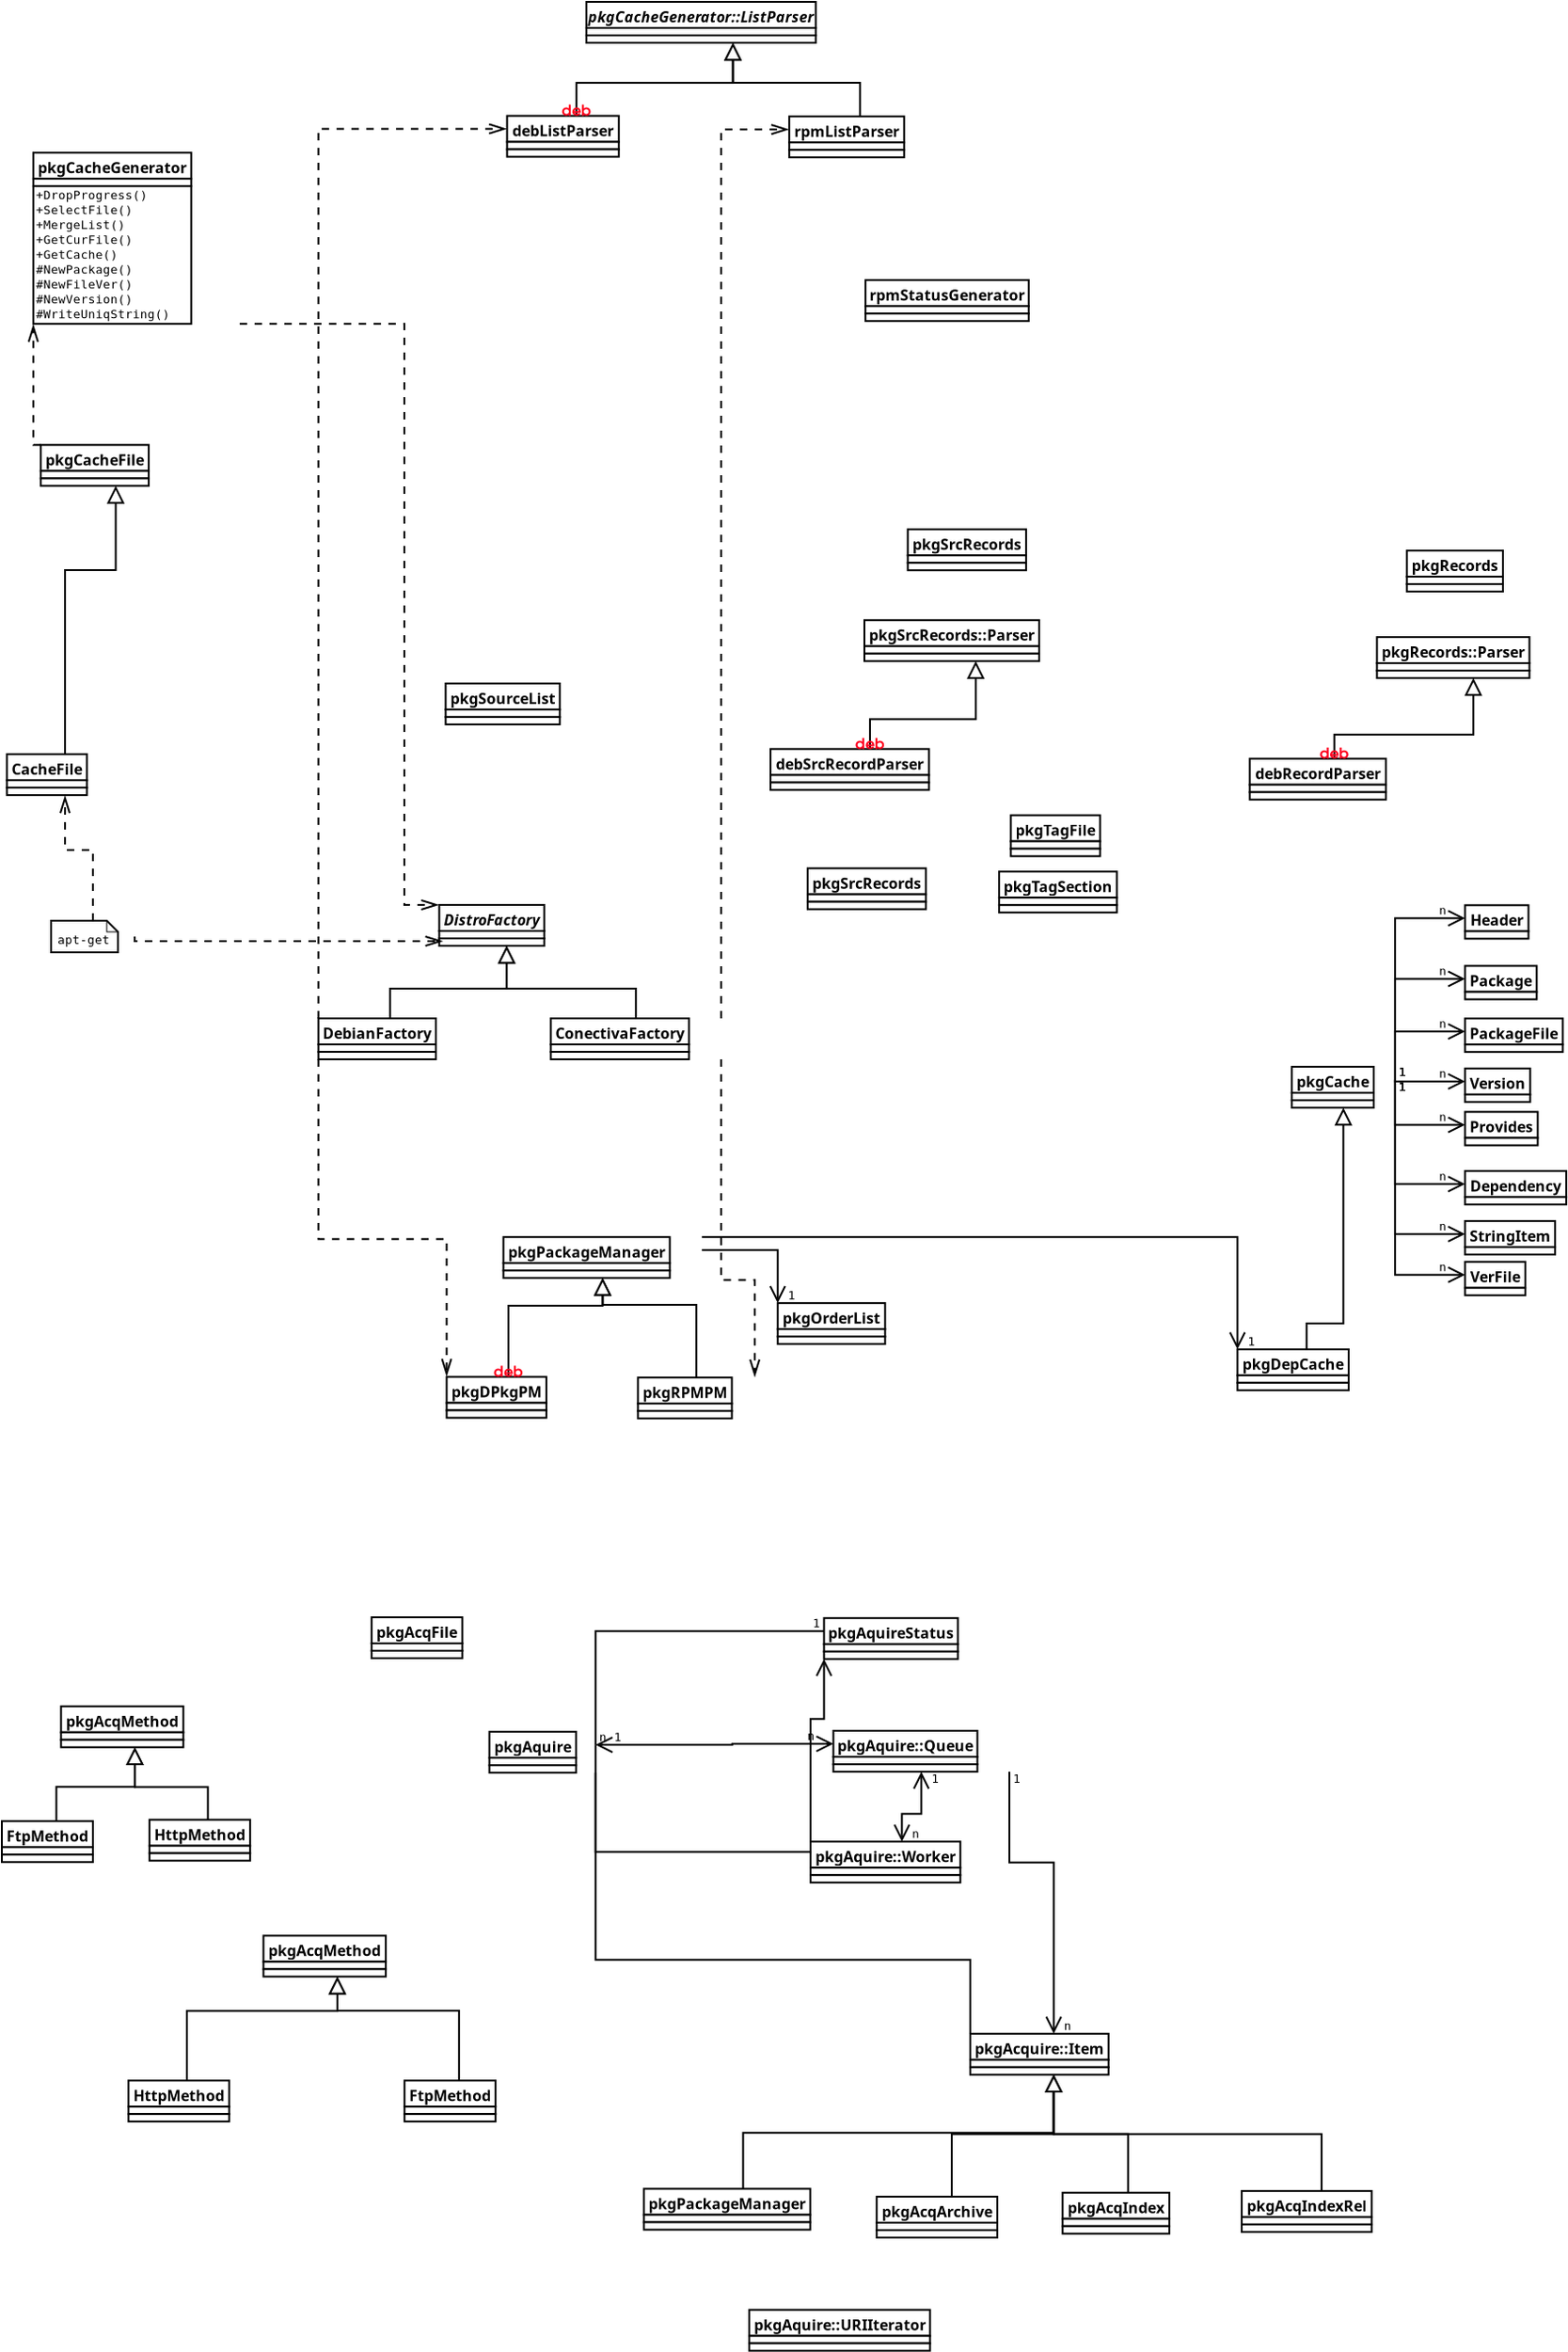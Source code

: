 <?xml version="1.0"?>
<diagram xmlns:dia="http://www.lysator.liu.se/~alla/dia/">
  <diagramdata>
    <attribute name="background">
      <color val="#ffffff"/>
    </attribute>
    <attribute name="paper">
      <composite type="paper">
        <attribute name="name">
          <string>#A4#</string>
        </attribute>
        <attribute name="tmargin">
          <real val="2.82"/>
        </attribute>
        <attribute name="bmargin">
          <real val="2.82"/>
        </attribute>
        <attribute name="lmargin">
          <real val="2.82"/>
        </attribute>
        <attribute name="rmargin">
          <real val="2.82"/>
        </attribute>
        <attribute name="is_portrait">
          <boolean val="true"/>
        </attribute>
        <attribute name="scaling">
          <real val="1"/>
        </attribute>
        <attribute name="fitto">
          <boolean val="false"/>
        </attribute>
      </composite>
    </attribute>
  </diagramdata>
  <layer name="Fundo" visible="true">
    <object type="UML - Class" version="0" id="O0">
      <attribute name="obj_pos">
        <point val="-30.927,40.589"/>
      </attribute>
      <attribute name="obj_bb">
        <rectangle val="-30.977,40.539;-16.745,42.839"/>
      </attribute>
      <attribute name="elem_corner">
        <point val="-30.927,40.589"/>
      </attribute>
      <attribute name="elem_width">
        <real val="14.132"/>
      </attribute>
      <attribute name="elem_height">
        <real val="2.2"/>
      </attribute>
      <attribute name="name">
        <string>#pkgAquire::URIIterator#</string>
      </attribute>
      <attribute name="stereotype">
        <string/>
      </attribute>
      <attribute name="abstract">
        <boolean val="false"/>
      </attribute>
      <attribute name="suppress_attributes">
        <boolean val="false"/>
      </attribute>
      <attribute name="suppress_operations">
        <boolean val="false"/>
      </attribute>
      <attribute name="visible_attributes">
        <boolean val="true"/>
      </attribute>
      <attribute name="visible_operations">
        <boolean val="true"/>
      </attribute>
      <attribute name="attributes"/>
      <attribute name="operations"/>
      <attribute name="template">
        <boolean val="false"/>
      </attribute>
      <attribute name="templates"/>
    </object>
    <object type="UML - Class" version="0" id="O1">
      <attribute name="obj_pos">
        <point val="-51.245,3.356"/>
      </attribute>
      <attribute name="obj_bb">
        <rectangle val="-51.295,3.306;-44.335,5.606"/>
      </attribute>
      <attribute name="elem_corner">
        <point val="-51.245,3.356"/>
      </attribute>
      <attribute name="elem_width">
        <real val="6.86"/>
      </attribute>
      <attribute name="elem_height">
        <real val="2.2"/>
      </attribute>
      <attribute name="name">
        <string>#pkgAcqFile#</string>
      </attribute>
      <attribute name="stereotype">
        <string/>
      </attribute>
      <attribute name="abstract">
        <boolean val="false"/>
      </attribute>
      <attribute name="suppress_attributes">
        <boolean val="false"/>
      </attribute>
      <attribute name="suppress_operations">
        <boolean val="false"/>
      </attribute>
      <attribute name="visible_attributes">
        <boolean val="true"/>
      </attribute>
      <attribute name="visible_operations">
        <boolean val="true"/>
      </attribute>
      <attribute name="attributes"/>
      <attribute name="operations"/>
      <attribute name="template">
        <boolean val="false"/>
      </attribute>
      <attribute name="templates"/>
    </object>
    <object type="UML - Class" version="0" id="O2">
      <attribute name="obj_pos">
        <point val="-14.071,34.293"/>
      </attribute>
      <attribute name="obj_bb">
        <rectangle val="-14.121,34.243;-6.555,36.543"/>
      </attribute>
      <attribute name="elem_corner">
        <point val="-14.071,34.293"/>
      </attribute>
      <attribute name="elem_width">
        <real val="7.466"/>
      </attribute>
      <attribute name="elem_height">
        <real val="2.2"/>
      </attribute>
      <attribute name="name">
        <string>#pkgAcqIndex#</string>
      </attribute>
      <attribute name="stereotype">
        <string/>
      </attribute>
      <attribute name="abstract">
        <boolean val="false"/>
      </attribute>
      <attribute name="suppress_attributes">
        <boolean val="false"/>
      </attribute>
      <attribute name="suppress_operations">
        <boolean val="false"/>
      </attribute>
      <attribute name="visible_attributes">
        <boolean val="true"/>
      </attribute>
      <attribute name="visible_operations">
        <boolean val="true"/>
      </attribute>
      <attribute name="attributes"/>
      <attribute name="operations"/>
      <attribute name="template">
        <boolean val="false"/>
      </attribute>
      <attribute name="templates"/>
    </object>
    <object type="UML - Class" version="0" id="O3">
      <attribute name="obj_pos">
        <point val="-19.04,25.746"/>
      </attribute>
      <attribute name="obj_bb">
        <rectangle val="-19.09,25.696;-8.494,27.996"/>
      </attribute>
      <attribute name="elem_corner">
        <point val="-19.04,25.746"/>
      </attribute>
      <attribute name="elem_width">
        <real val="10.496"/>
      </attribute>
      <attribute name="elem_height">
        <real val="2.2"/>
      </attribute>
      <attribute name="name">
        <string>#pkgAcquire::Item#</string>
      </attribute>
      <attribute name="stereotype">
        <string/>
      </attribute>
      <attribute name="abstract">
        <boolean val="false"/>
      </attribute>
      <attribute name="suppress_attributes">
        <boolean val="false"/>
      </attribute>
      <attribute name="suppress_operations">
        <boolean val="false"/>
      </attribute>
      <attribute name="visible_attributes">
        <boolean val="true"/>
      </attribute>
      <attribute name="visible_operations">
        <boolean val="true"/>
      </attribute>
      <attribute name="attributes"/>
      <attribute name="operations"/>
      <attribute name="template">
        <boolean val="false"/>
      </attribute>
      <attribute name="templates"/>
    </object>
    <object type="UML - Class" version="0" id="O4">
      <attribute name="obj_pos">
        <point val="-36.598,34.081"/>
      </attribute>
      <attribute name="obj_bb">
        <rectangle val="-36.648,34.031;-25.446,36.331"/>
      </attribute>
      <attribute name="elem_corner">
        <point val="-36.598,34.081"/>
      </attribute>
      <attribute name="elem_width">
        <real val="11.102"/>
      </attribute>
      <attribute name="elem_height">
        <real val="2.2"/>
      </attribute>
      <attribute name="name">
        <string>#pkgPackageManager#</string>
      </attribute>
      <attribute name="stereotype">
        <string/>
      </attribute>
      <attribute name="abstract">
        <boolean val="false"/>
      </attribute>
      <attribute name="suppress_attributes">
        <boolean val="false"/>
      </attribute>
      <attribute name="suppress_operations">
        <boolean val="false"/>
      </attribute>
      <attribute name="visible_attributes">
        <boolean val="true"/>
      </attribute>
      <attribute name="visible_operations">
        <boolean val="true"/>
      </attribute>
      <attribute name="attributes"/>
      <attribute name="operations"/>
      <attribute name="template">
        <boolean val="false"/>
      </attribute>
      <attribute name="templates"/>
    </object>
    <object type="UML - Generalization" version="0" id="O5">
      <attribute name="obj_pos">
        <point val="-14.549,27.946"/>
      </attribute>
      <attribute name="obj_bb">
        <rectangle val="-15.399,27.096;-9.7,35.143"/>
      </attribute>
      <attribute name="orth_points">
        <point val="-14.549,27.946"/>
        <point val="-14.549,31.14"/>
        <point val="-10.55,31.14"/>
        <point val="-10.55,34.293"/>
      </attribute>
      <attribute name="orth_orient">
        <enum val="1"/>
        <enum val="0"/>
        <enum val="1"/>
      </attribute>
      <attribute name="name">
        <string/>
      </attribute>
      <attribute name="stereotype">
        <string/>
      </attribute>
      <connections>
        <connection handle="0" to="O3" connection="6"/>
        <connection handle="1" to="O2" connection="1"/>
      </connections>
    </object>
    <object type="UML - Class" version="0" id="O6">
      <attribute name="obj_pos">
        <point val="-4.434,34.2"/>
      </attribute>
      <attribute name="obj_bb">
        <rectangle val="-4.484,34.15;4.9,36.45"/>
      </attribute>
      <attribute name="elem_corner">
        <point val="-4.434,34.2"/>
      </attribute>
      <attribute name="elem_width">
        <real val="9.284"/>
      </attribute>
      <attribute name="elem_height">
        <real val="2.2"/>
      </attribute>
      <attribute name="name">
        <string>#pkgAcqIndexRel#</string>
      </attribute>
      <attribute name="stereotype">
        <string/>
      </attribute>
      <attribute name="abstract">
        <boolean val="false"/>
      </attribute>
      <attribute name="suppress_attributes">
        <boolean val="false"/>
      </attribute>
      <attribute name="suppress_operations">
        <boolean val="false"/>
      </attribute>
      <attribute name="visible_attributes">
        <boolean val="true"/>
      </attribute>
      <attribute name="visible_operations">
        <boolean val="true"/>
      </attribute>
      <attribute name="attributes"/>
      <attribute name="operations"/>
      <attribute name="template">
        <boolean val="false"/>
      </attribute>
      <attribute name="templates"/>
    </object>
    <object type="UML - Generalization" version="0" id="O7">
      <attribute name="obj_pos">
        <point val="-14.549,27.946"/>
      </attribute>
      <attribute name="obj_bb">
        <rectangle val="-15.399,27.096;0.709,35.05"/>
      </attribute>
      <attribute name="orth_points">
        <point val="-14.549,27.946"/>
        <point val="-14.549,31.14"/>
        <point val="-0.141,31.14"/>
        <point val="-0.141,34.2"/>
      </attribute>
      <attribute name="orth_orient">
        <enum val="1"/>
        <enum val="0"/>
        <enum val="1"/>
      </attribute>
      <attribute name="name">
        <string/>
      </attribute>
      <attribute name="stereotype">
        <string/>
      </attribute>
      <connections>
        <connection handle="0" to="O3" connection="6"/>
        <connection handle="1" to="O6" connection="1"/>
      </connections>
    </object>
    <object type="UML - Class" version="0" id="O8">
      <attribute name="obj_pos">
        <point val="-24.071,34.505"/>
      </attribute>
      <attribute name="obj_bb">
        <rectangle val="-24.121,34.455;-15.343,36.755"/>
      </attribute>
      <attribute name="elem_corner">
        <point val="-24.071,34.505"/>
      </attribute>
      <attribute name="elem_width">
        <real val="8.678"/>
      </attribute>
      <attribute name="elem_height">
        <real val="2.2"/>
      </attribute>
      <attribute name="name">
        <string>#pkgAcqArchive#</string>
      </attribute>
      <attribute name="stereotype">
        <string/>
      </attribute>
      <attribute name="abstract">
        <boolean val="false"/>
      </attribute>
      <attribute name="suppress_attributes">
        <boolean val="false"/>
      </attribute>
      <attribute name="suppress_operations">
        <boolean val="false"/>
      </attribute>
      <attribute name="visible_attributes">
        <boolean val="true"/>
      </attribute>
      <attribute name="visible_operations">
        <boolean val="true"/>
      </attribute>
      <attribute name="attributes"/>
      <attribute name="operations"/>
      <attribute name="template">
        <boolean val="false"/>
      </attribute>
      <attribute name="templates"/>
    </object>
    <object type="UML - Generalization" version="0" id="O9">
      <attribute name="obj_pos">
        <point val="-14.549,27.946"/>
      </attribute>
      <attribute name="obj_bb">
        <rectangle val="-20.885,27.096;-13.699,35.355"/>
      </attribute>
      <attribute name="orth_points">
        <point val="-14.549,27.946"/>
        <point val="-14.549,31.14"/>
        <point val="-20.035,31.14"/>
        <point val="-20.035,34.505"/>
      </attribute>
      <attribute name="orth_orient">
        <enum val="1"/>
        <enum val="0"/>
        <enum val="1"/>
      </attribute>
      <attribute name="name">
        <string/>
      </attribute>
      <attribute name="stereotype">
        <string/>
      </attribute>
      <connections>
        <connection handle="0" to="O3" connection="6"/>
        <connection handle="1" to="O8" connection="1"/>
      </connections>
    </object>
    <object type="UML - Generalization" version="0" id="O10">
      <attribute name="obj_pos">
        <point val="-14.549,27.946"/>
      </attribute>
      <attribute name="obj_bb">
        <rectangle val="-32.109,27.096;-13.699,34.931"/>
      </attribute>
      <attribute name="orth_points">
        <point val="-14.549,27.946"/>
        <point val="-14.549,31.072"/>
        <point val="-31.259,31.072"/>
        <point val="-31.259,34.081"/>
      </attribute>
      <attribute name="orth_orient">
        <enum val="1"/>
        <enum val="0"/>
        <enum val="1"/>
      </attribute>
      <attribute name="name">
        <string/>
      </attribute>
      <attribute name="stereotype">
        <string/>
      </attribute>
      <connections>
        <connection handle="0" to="O3" connection="6"/>
        <connection handle="1" to="O4" connection="1"/>
      </connections>
    </object>
    <object type="UML - Class" version="0" id="O11">
      <attribute name="obj_pos">
        <point val="-44.906,9.513"/>
      </attribute>
      <attribute name="obj_bb">
        <rectangle val="-44.956,9.463;-38.602,11.763"/>
      </attribute>
      <attribute name="elem_corner">
        <point val="-44.906,9.513"/>
      </attribute>
      <attribute name="elem_width">
        <real val="6.254"/>
      </attribute>
      <attribute name="elem_height">
        <real val="2.2"/>
      </attribute>
      <attribute name="name">
        <string>#pkgAquire#</string>
      </attribute>
      <attribute name="stereotype">
        <string/>
      </attribute>
      <attribute name="abstract">
        <boolean val="false"/>
      </attribute>
      <attribute name="suppress_attributes">
        <boolean val="false"/>
      </attribute>
      <attribute name="suppress_operations">
        <boolean val="false"/>
      </attribute>
      <attribute name="visible_attributes">
        <boolean val="true"/>
      </attribute>
      <attribute name="visible_operations">
        <boolean val="true"/>
      </attribute>
      <attribute name="attributes"/>
      <attribute name="operations"/>
      <attribute name="template">
        <boolean val="false"/>
      </attribute>
      <attribute name="templates"/>
    </object>
    <object type="UML - Class" version="0" id="O12">
      <attribute name="obj_pos">
        <point val="-26.404,9.46"/>
      </attribute>
      <attribute name="obj_bb">
        <rectangle val="-26.454,9.41;-15.858,11.71"/>
      </attribute>
      <attribute name="elem_corner">
        <point val="-26.404,9.46"/>
      </attribute>
      <attribute name="elem_width">
        <real val="10.496"/>
      </attribute>
      <attribute name="elem_height">
        <real val="2.2"/>
      </attribute>
      <attribute name="name">
        <string>#pkgAquire::Queue#</string>
      </attribute>
      <attribute name="stereotype">
        <string/>
      </attribute>
      <attribute name="abstract">
        <boolean val="false"/>
      </attribute>
      <attribute name="suppress_attributes">
        <boolean val="false"/>
      </attribute>
      <attribute name="suppress_operations">
        <boolean val="false"/>
      </attribute>
      <attribute name="visible_attributes">
        <boolean val="true"/>
      </attribute>
      <attribute name="visible_operations">
        <boolean val="true"/>
      </attribute>
      <attribute name="attributes"/>
      <attribute name="operations"/>
      <attribute name="template">
        <boolean val="false"/>
      </attribute>
      <attribute name="templates"/>
    </object>
    <object type="UML - Class" version="0" id="O13">
      <attribute name="obj_pos">
        <point val="-26.906,3.399"/>
      </attribute>
      <attribute name="obj_bb">
        <rectangle val="-26.956,3.349;-16.966,5.649"/>
      </attribute>
      <attribute name="elem_corner">
        <point val="-26.906,3.399"/>
      </attribute>
      <attribute name="elem_width">
        <real val="9.89"/>
      </attribute>
      <attribute name="elem_height">
        <real val="2.2"/>
      </attribute>
      <attribute name="name">
        <string>#pkgAquireStatus#</string>
      </attribute>
      <attribute name="stereotype">
        <string/>
      </attribute>
      <attribute name="abstract">
        <boolean val="false"/>
      </attribute>
      <attribute name="suppress_attributes">
        <boolean val="false"/>
      </attribute>
      <attribute name="suppress_operations">
        <boolean val="false"/>
      </attribute>
      <attribute name="visible_attributes">
        <boolean val="true"/>
      </attribute>
      <attribute name="visible_operations">
        <boolean val="true"/>
      </attribute>
      <attribute name="attributes"/>
      <attribute name="operations"/>
      <attribute name="template">
        <boolean val="false"/>
      </attribute>
      <attribute name="templates"/>
    </object>
    <object type="UML - Class" version="0" id="O14">
      <attribute name="obj_pos">
        <point val="-57.061,20.475"/>
      </attribute>
      <attribute name="obj_bb">
        <rectangle val="-57.111,20.425;-48.939,22.725"/>
      </attribute>
      <attribute name="elem_corner">
        <point val="-57.061,20.475"/>
      </attribute>
      <attribute name="elem_width">
        <real val="8.072"/>
      </attribute>
      <attribute name="elem_height">
        <real val="2.2"/>
      </attribute>
      <attribute name="name">
        <string>#pkgAcqMethod#</string>
      </attribute>
      <attribute name="stereotype">
        <string/>
      </attribute>
      <attribute name="abstract">
        <boolean val="false"/>
      </attribute>
      <attribute name="suppress_attributes">
        <boolean val="false"/>
      </attribute>
      <attribute name="suppress_operations">
        <boolean val="false"/>
      </attribute>
      <attribute name="visible_attributes">
        <boolean val="true"/>
      </attribute>
      <attribute name="visible_operations">
        <boolean val="true"/>
      </attribute>
      <attribute name="attributes"/>
      <attribute name="operations"/>
      <attribute name="template">
        <boolean val="false"/>
      </attribute>
      <attribute name="templates"/>
    </object>
    <object type="UML - Class" version="0" id="O15">
      <attribute name="obj_pos">
        <point val="-27.631,15.418"/>
      </attribute>
      <attribute name="obj_bb">
        <rectangle val="-27.68,15.368;-16.479,17.668"/>
      </attribute>
      <attribute name="elem_corner">
        <point val="-27.631,15.418"/>
      </attribute>
      <attribute name="elem_width">
        <real val="11.102"/>
      </attribute>
      <attribute name="elem_height">
        <real val="2.2"/>
      </attribute>
      <attribute name="name">
        <string>#pkgAquire::Worker#</string>
      </attribute>
      <attribute name="stereotype">
        <string/>
      </attribute>
      <attribute name="abstract">
        <boolean val="false"/>
      </attribute>
      <attribute name="suppress_attributes">
        <boolean val="false"/>
      </attribute>
      <attribute name="suppress_operations">
        <boolean val="false"/>
      </attribute>
      <attribute name="visible_attributes">
        <boolean val="true"/>
      </attribute>
      <attribute name="visible_operations">
        <boolean val="true"/>
      </attribute>
      <attribute name="attributes"/>
      <attribute name="operations"/>
      <attribute name="template">
        <boolean val="false"/>
      </attribute>
      <attribute name="templates"/>
    </object>
    <object type="UML - Class" version="0" id="O16">
      <attribute name="obj_pos">
        <point val="-1.745,-26.239"/>
      </attribute>
      <attribute name="obj_bb">
        <rectangle val="-1.795,-26.289;3.953,-23.989"/>
      </attribute>
      <attribute name="elem_corner">
        <point val="-1.745,-26.239"/>
      </attribute>
      <attribute name="elem_width">
        <real val="5.648"/>
      </attribute>
      <attribute name="elem_height">
        <real val="2.2"/>
      </attribute>
      <attribute name="name">
        <string>#pkgCache#</string>
      </attribute>
      <attribute name="stereotype">
        <string/>
      </attribute>
      <attribute name="abstract">
        <boolean val="false"/>
      </attribute>
      <attribute name="suppress_attributes">
        <boolean val="false"/>
      </attribute>
      <attribute name="suppress_operations">
        <boolean val="false"/>
      </attribute>
      <attribute name="visible_attributes">
        <boolean val="true"/>
      </attribute>
      <attribute name="visible_operations">
        <boolean val="true"/>
      </attribute>
      <attribute name="attributes"/>
      <attribute name="operations"/>
      <attribute name="template">
        <boolean val="false"/>
      </attribute>
      <attribute name="templates"/>
    </object>
    <object type="UML - Class" version="0" id="O17">
      <attribute name="obj_pos">
        <point val="-69.442,-75.383"/>
      </attribute>
      <attribute name="obj_bb">
        <rectangle val="-69.492,-75.433;-58.289,-66.133"/>
      </attribute>
      <attribute name="elem_corner">
        <point val="-69.442,-75.383"/>
      </attribute>
      <attribute name="elem_width">
        <real val="11.102"/>
      </attribute>
      <attribute name="elem_height">
        <real val="9.2"/>
      </attribute>
      <attribute name="name">
        <string>#pkgCacheGenerator#</string>
      </attribute>
      <attribute name="stereotype">
        <string/>
      </attribute>
      <attribute name="abstract">
        <boolean val="false"/>
      </attribute>
      <attribute name="suppress_attributes">
        <boolean val="false"/>
      </attribute>
      <attribute name="suppress_operations">
        <boolean val="false"/>
      </attribute>
      <attribute name="visible_attributes">
        <boolean val="true"/>
      </attribute>
      <attribute name="visible_operations">
        <boolean val="true"/>
      </attribute>
      <attribute name="attributes"/>
      <attribute name="operations">
        <composite type="umloperation">
          <attribute name="name">
            <string>#DropProgress#</string>
          </attribute>
          <attribute name="type">
            <string/>
          </attribute>
          <attribute name="visibility">
            <enum val="0"/>
          </attribute>
          <attribute name="abstract">
            <boolean val="false"/>
          </attribute>
          <attribute name="class_scope">
            <boolean val="false"/>
          </attribute>
          <attribute name="parameters"/>
        </composite>
        <composite type="umloperation">
          <attribute name="name">
            <string>#SelectFile#</string>
          </attribute>
          <attribute name="type">
            <string/>
          </attribute>
          <attribute name="visibility">
            <enum val="0"/>
          </attribute>
          <attribute name="abstract">
            <boolean val="false"/>
          </attribute>
          <attribute name="class_scope">
            <boolean val="false"/>
          </attribute>
          <attribute name="parameters"/>
        </composite>
        <composite type="umloperation">
          <attribute name="name">
            <string>#MergeList#</string>
          </attribute>
          <attribute name="type">
            <string/>
          </attribute>
          <attribute name="visibility">
            <enum val="0"/>
          </attribute>
          <attribute name="abstract">
            <boolean val="false"/>
          </attribute>
          <attribute name="class_scope">
            <boolean val="false"/>
          </attribute>
          <attribute name="parameters"/>
        </composite>
        <composite type="umloperation">
          <attribute name="name">
            <string>#GetCurFile#</string>
          </attribute>
          <attribute name="type">
            <string/>
          </attribute>
          <attribute name="visibility">
            <enum val="0"/>
          </attribute>
          <attribute name="abstract">
            <boolean val="false"/>
          </attribute>
          <attribute name="class_scope">
            <boolean val="false"/>
          </attribute>
          <attribute name="parameters"/>
        </composite>
        <composite type="umloperation">
          <attribute name="name">
            <string>#GetCache#</string>
          </attribute>
          <attribute name="type">
            <string/>
          </attribute>
          <attribute name="visibility">
            <enum val="0"/>
          </attribute>
          <attribute name="abstract">
            <boolean val="false"/>
          </attribute>
          <attribute name="class_scope">
            <boolean val="false"/>
          </attribute>
          <attribute name="parameters"/>
        </composite>
        <composite type="umloperation">
          <attribute name="name">
            <string>#NewPackage#</string>
          </attribute>
          <attribute name="type">
            <string/>
          </attribute>
          <attribute name="visibility">
            <enum val="2"/>
          </attribute>
          <attribute name="abstract">
            <boolean val="false"/>
          </attribute>
          <attribute name="class_scope">
            <boolean val="false"/>
          </attribute>
          <attribute name="parameters"/>
        </composite>
        <composite type="umloperation">
          <attribute name="name">
            <string>#NewFileVer#</string>
          </attribute>
          <attribute name="type">
            <string/>
          </attribute>
          <attribute name="visibility">
            <enum val="2"/>
          </attribute>
          <attribute name="abstract">
            <boolean val="false"/>
          </attribute>
          <attribute name="class_scope">
            <boolean val="false"/>
          </attribute>
          <attribute name="parameters"/>
        </composite>
        <composite type="umloperation">
          <attribute name="name">
            <string>#NewVersion#</string>
          </attribute>
          <attribute name="type">
            <string/>
          </attribute>
          <attribute name="visibility">
            <enum val="2"/>
          </attribute>
          <attribute name="abstract">
            <boolean val="false"/>
          </attribute>
          <attribute name="class_scope">
            <boolean val="false"/>
          </attribute>
          <attribute name="parameters"/>
        </composite>
        <composite type="umloperation">
          <attribute name="name">
            <string>#WriteUniqString#</string>
          </attribute>
          <attribute name="type">
            <string/>
          </attribute>
          <attribute name="visibility">
            <enum val="2"/>
          </attribute>
          <attribute name="abstract">
            <boolean val="false"/>
          </attribute>
          <attribute name="class_scope">
            <boolean val="false"/>
          </attribute>
          <attribute name="parameters"/>
        </composite>
      </attribute>
      <attribute name="template">
        <boolean val="false"/>
      </attribute>
      <attribute name="templates"/>
    </object>
    <object type="UML - Class" version="0" id="O18">
      <attribute name="obj_pos">
        <point val="-39.691,-83.493"/>
      </attribute>
      <attribute name="obj_bb">
        <rectangle val="-39.74,-83.543;-21.267,-81.243"/>
      </attribute>
      <attribute name="elem_corner">
        <point val="-39.691,-83.493"/>
      </attribute>
      <attribute name="elem_width">
        <real val="18.374"/>
      </attribute>
      <attribute name="elem_height">
        <real val="2.2"/>
      </attribute>
      <attribute name="name">
        <string>#pkgCacheGenerator::ListParser#</string>
      </attribute>
      <attribute name="stereotype">
        <string/>
      </attribute>
      <attribute name="abstract">
        <boolean val="true"/>
      </attribute>
      <attribute name="suppress_attributes">
        <boolean val="false"/>
      </attribute>
      <attribute name="suppress_operations">
        <boolean val="false"/>
      </attribute>
      <attribute name="visible_attributes">
        <boolean val="true"/>
      </attribute>
      <attribute name="visible_operations">
        <boolean val="true"/>
      </attribute>
      <attribute name="attributes"/>
      <attribute name="operations"/>
      <attribute name="template">
        <boolean val="false"/>
      </attribute>
      <attribute name="templates"/>
    </object>
    <object type="UML - Class" version="0" id="O19">
      <attribute name="obj_pos">
        <point val="4.448,-53.99"/>
      </attribute>
      <attribute name="obj_bb">
        <rectangle val="4.398,-54.04;11.358,-51.74"/>
      </attribute>
      <attribute name="elem_corner">
        <point val="4.448,-53.99"/>
      </attribute>
      <attribute name="elem_width">
        <real val="6.86"/>
      </attribute>
      <attribute name="elem_height">
        <real val="2.2"/>
      </attribute>
      <attribute name="name">
        <string>#pkgRecords#</string>
      </attribute>
      <attribute name="stereotype">
        <string/>
      </attribute>
      <attribute name="abstract">
        <boolean val="false"/>
      </attribute>
      <attribute name="suppress_attributes">
        <boolean val="false"/>
      </attribute>
      <attribute name="suppress_operations">
        <boolean val="false"/>
      </attribute>
      <attribute name="visible_attributes">
        <boolean val="true"/>
      </attribute>
      <attribute name="visible_operations">
        <boolean val="true"/>
      </attribute>
      <attribute name="attributes"/>
      <attribute name="operations"/>
      <attribute name="template">
        <boolean val="false"/>
      </attribute>
      <attribute name="templates"/>
    </object>
    <object type="UML - Class" version="0" id="O20">
      <attribute name="obj_pos">
        <point val="2.839,-49.34"/>
      </attribute>
      <attribute name="obj_bb">
        <rectangle val="2.789,-49.39;14.597,-47.09"/>
      </attribute>
      <attribute name="elem_corner">
        <point val="2.839,-49.34"/>
      </attribute>
      <attribute name="elem_width">
        <real val="11.708"/>
      </attribute>
      <attribute name="elem_height">
        <real val="2.2"/>
      </attribute>
      <attribute name="name">
        <string>#pkgRecords::Parser#</string>
      </attribute>
      <attribute name="stereotype">
        <string/>
      </attribute>
      <attribute name="abstract">
        <boolean val="false"/>
      </attribute>
      <attribute name="suppress_attributes">
        <boolean val="false"/>
      </attribute>
      <attribute name="suppress_operations">
        <boolean val="false"/>
      </attribute>
      <attribute name="visible_attributes">
        <boolean val="true"/>
      </attribute>
      <attribute name="visible_operations">
        <boolean val="true"/>
      </attribute>
      <attribute name="attributes"/>
      <attribute name="operations"/>
      <attribute name="template">
        <boolean val="false"/>
      </attribute>
      <attribute name="templates"/>
    </object>
    <object type="UML - Class" version="0" id="O21">
      <attribute name="obj_pos">
        <point val="-69.044,-59.673"/>
      </attribute>
      <attribute name="obj_bb">
        <rectangle val="-69.094,-59.723;-60.922,-57.423"/>
      </attribute>
      <attribute name="elem_corner">
        <point val="-69.044,-59.673"/>
      </attribute>
      <attribute name="elem_width">
        <real val="8.072"/>
      </attribute>
      <attribute name="elem_height">
        <real val="2.2"/>
      </attribute>
      <attribute name="name">
        <string>#pkgCacheFile#</string>
      </attribute>
      <attribute name="stereotype">
        <string/>
      </attribute>
      <attribute name="abstract">
        <boolean val="false"/>
      </attribute>
      <attribute name="suppress_attributes">
        <boolean val="false"/>
      </attribute>
      <attribute name="suppress_operations">
        <boolean val="false"/>
      </attribute>
      <attribute name="visible_attributes">
        <boolean val="true"/>
      </attribute>
      <attribute name="visible_operations">
        <boolean val="true"/>
      </attribute>
      <attribute name="attributes"/>
      <attribute name="operations"/>
      <attribute name="template">
        <boolean val="false"/>
      </attribute>
      <attribute name="templates"/>
    </object>
    <object type="UML - Class" version="0" id="O22">
      <attribute name="obj_pos">
        <point val="-4.665,-11.051"/>
      </attribute>
      <attribute name="obj_bb">
        <rectangle val="-4.715,-11.101;2.851,-8.801"/>
      </attribute>
      <attribute name="elem_corner">
        <point val="-4.665,-11.051"/>
      </attribute>
      <attribute name="elem_width">
        <real val="7.466"/>
      </attribute>
      <attribute name="elem_height">
        <real val="2.2"/>
      </attribute>
      <attribute name="name">
        <string>#pkgDepCache#</string>
      </attribute>
      <attribute name="stereotype">
        <string/>
      </attribute>
      <attribute name="abstract">
        <boolean val="false"/>
      </attribute>
      <attribute name="suppress_attributes">
        <boolean val="false"/>
      </attribute>
      <attribute name="suppress_operations">
        <boolean val="false"/>
      </attribute>
      <attribute name="visible_attributes">
        <boolean val="true"/>
      </attribute>
      <attribute name="visible_operations">
        <boolean val="true"/>
      </attribute>
      <attribute name="attributes"/>
      <attribute name="operations"/>
      <attribute name="template">
        <boolean val="false"/>
      </attribute>
      <attribute name="templates"/>
    </object>
    <object type="UML - Generalization" version="0" id="O23">
      <attribute name="obj_pos">
        <point val="1.033,-24.039"/>
      </attribute>
      <attribute name="obj_bb">
        <rectangle val="-1.797,-24.889;1.883,-10.201"/>
      </attribute>
      <attribute name="orth_points">
        <point val="1.033,-24.039"/>
        <point val="1.033,-12.442"/>
        <point val="-0.947,-12.442"/>
        <point val="-0.947,-11.051"/>
      </attribute>
      <attribute name="orth_orient">
        <enum val="1"/>
        <enum val="0"/>
        <enum val="1"/>
      </attribute>
      <attribute name="name">
        <string/>
      </attribute>
      <attribute name="stereotype">
        <string/>
      </attribute>
      <connections>
        <connection handle="0" to="O16" connection="6"/>
        <connection handle="1" to="O22" connection="1"/>
      </connections>
    </object>
    <object type="UML - Class" version="0" id="O24">
      <attribute name="obj_pos">
        <point val="-29.398,-13.535"/>
      </attribute>
      <attribute name="obj_bb">
        <rectangle val="-29.448,-13.585;-21.276,-11.285"/>
      </attribute>
      <attribute name="elem_corner">
        <point val="-29.398,-13.535"/>
      </attribute>
      <attribute name="elem_width">
        <real val="8.072"/>
      </attribute>
      <attribute name="elem_height">
        <real val="2.2"/>
      </attribute>
      <attribute name="name">
        <string>#pkgOrderList#</string>
      </attribute>
      <attribute name="stereotype">
        <string/>
      </attribute>
      <attribute name="abstract">
        <boolean val="false"/>
      </attribute>
      <attribute name="suppress_attributes">
        <boolean val="false"/>
      </attribute>
      <attribute name="suppress_operations">
        <boolean val="false"/>
      </attribute>
      <attribute name="visible_attributes">
        <boolean val="true"/>
      </attribute>
      <attribute name="visible_operations">
        <boolean val="true"/>
      </attribute>
      <attribute name="attributes"/>
      <attribute name="operations"/>
      <attribute name="template">
        <boolean val="false"/>
      </attribute>
      <attribute name="templates"/>
    </object>
    <object type="UML - Class" version="0" id="O25">
      <attribute name="obj_pos">
        <point val="-47.261,-46.848"/>
      </attribute>
      <attribute name="obj_bb">
        <rectangle val="-47.311,-46.898;-38.533,-44.598"/>
      </attribute>
      <attribute name="elem_corner">
        <point val="-47.261,-46.848"/>
      </attribute>
      <attribute name="elem_width">
        <real val="8.678"/>
      </attribute>
      <attribute name="elem_height">
        <real val="2.2"/>
      </attribute>
      <attribute name="name">
        <string>#pkgSourceList#</string>
      </attribute>
      <attribute name="stereotype">
        <string/>
      </attribute>
      <attribute name="abstract">
        <boolean val="false"/>
      </attribute>
      <attribute name="suppress_attributes">
        <boolean val="false"/>
      </attribute>
      <attribute name="suppress_operations">
        <boolean val="false"/>
      </attribute>
      <attribute name="visible_attributes">
        <boolean val="true"/>
      </attribute>
      <attribute name="visible_operations">
        <boolean val="true"/>
      </attribute>
      <attribute name="attributes"/>
      <attribute name="operations"/>
      <attribute name="template">
        <boolean val="false"/>
      </attribute>
      <attribute name="templates"/>
    </object>
    <object type="UML - Class" version="0" id="O26">
      <attribute name="obj_pos">
        <point val="-27.788,-36.912"/>
      </attribute>
      <attribute name="obj_bb">
        <rectangle val="-27.838,-36.962;-19.06,-34.662"/>
      </attribute>
      <attribute name="elem_corner">
        <point val="-27.788,-36.912"/>
      </attribute>
      <attribute name="elem_width">
        <real val="8.678"/>
      </attribute>
      <attribute name="elem_height">
        <real val="2.2"/>
      </attribute>
      <attribute name="name">
        <string>#pkgSrcRecords#</string>
      </attribute>
      <attribute name="stereotype">
        <string/>
      </attribute>
      <attribute name="abstract">
        <boolean val="false"/>
      </attribute>
      <attribute name="suppress_attributes">
        <boolean val="false"/>
      </attribute>
      <attribute name="suppress_operations">
        <boolean val="false"/>
      </attribute>
      <attribute name="visible_attributes">
        <boolean val="true"/>
      </attribute>
      <attribute name="visible_operations">
        <boolean val="true"/>
      </attribute>
      <attribute name="attributes"/>
      <attribute name="operations"/>
      <attribute name="template">
        <boolean val="false"/>
      </attribute>
      <attribute name="templates"/>
    </object>
    <object type="UML - Class" version="0" id="O27">
      <attribute name="obj_pos">
        <point val="-17.489,-36.733"/>
      </attribute>
      <attribute name="obj_bb">
        <rectangle val="-17.539,-36.783;-8.761,-34.483"/>
      </attribute>
      <attribute name="elem_corner">
        <point val="-17.489,-36.733"/>
      </attribute>
      <attribute name="elem_width">
        <real val="8.678"/>
      </attribute>
      <attribute name="elem_height">
        <real val="2.2"/>
      </attribute>
      <attribute name="name">
        <string>#pkgTagSection#</string>
      </attribute>
      <attribute name="stereotype">
        <string/>
      </attribute>
      <attribute name="abstract">
        <boolean val="false"/>
      </attribute>
      <attribute name="suppress_attributes">
        <boolean val="false"/>
      </attribute>
      <attribute name="suppress_operations">
        <boolean val="false"/>
      </attribute>
      <attribute name="visible_attributes">
        <boolean val="true"/>
      </attribute>
      <attribute name="visible_operations">
        <boolean val="true"/>
      </attribute>
      <attribute name="attributes"/>
      <attribute name="operations"/>
      <attribute name="template">
        <boolean val="false"/>
      </attribute>
      <attribute name="templates"/>
    </object>
    <object type="UML - Class" version="0" id="O28">
      <attribute name="obj_pos">
        <point val="-16.858,-39.763"/>
      </attribute>
      <attribute name="obj_bb">
        <rectangle val="-16.908,-39.813;-9.948,-37.513"/>
      </attribute>
      <attribute name="elem_corner">
        <point val="-16.858,-39.763"/>
      </attribute>
      <attribute name="elem_width">
        <real val="6.86"/>
      </attribute>
      <attribute name="elem_height">
        <real val="2.2"/>
      </attribute>
      <attribute name="name">
        <string>#pkgTagFile#</string>
      </attribute>
      <attribute name="stereotype">
        <string/>
      </attribute>
      <attribute name="abstract">
        <boolean val="false"/>
      </attribute>
      <attribute name="suppress_attributes">
        <boolean val="false"/>
      </attribute>
      <attribute name="suppress_operations">
        <boolean val="false"/>
      </attribute>
      <attribute name="visible_attributes">
        <boolean val="true"/>
      </attribute>
      <attribute name="visible_operations">
        <boolean val="true"/>
      </attribute>
      <attribute name="attributes"/>
      <attribute name="operations"/>
      <attribute name="template">
        <boolean val="false"/>
      </attribute>
      <attribute name="templates"/>
    </object>
    <object type="UML - Association" version="0" id="O29">
      <attribute name="obj_pos">
        <point val="-39.197,10.213"/>
      </attribute>
      <attribute name="obj_bb">
        <rectangle val="-40.647,8.71;-24.954,11.663"/>
      </attribute>
      <attribute name="orth_points">
        <point val="-39.197,10.213"/>
        <point val="-31.844,10.213"/>
        <point val="-31.844,10.16"/>
        <point val="-26.404,10.16"/>
      </attribute>
      <attribute name="orth_orient">
        <enum val="0"/>
        <enum val="1"/>
        <enum val="0"/>
      </attribute>
      <attribute name="name">
        <string/>
      </attribute>
      <attribute name="direction">
        <enum val="0"/>
      </attribute>
      <attribute name="ends">
        <composite>
          <attribute name="role">
            <string/>
          </attribute>
          <attribute name="multiplicity">
            <string>#1#</string>
          </attribute>
          <attribute name="arrow">
            <boolean val="true"/>
          </attribute>
          <attribute name="aggregate">
            <enum val="0"/>
          </attribute>
        </composite>
        <composite>
          <attribute name="role">
            <string/>
          </attribute>
          <attribute name="multiplicity">
            <string>#n#</string>
          </attribute>
          <attribute name="arrow">
            <boolean val="true"/>
          </attribute>
          <attribute name="aggregate">
            <enum val="0"/>
          </attribute>
        </composite>
      </attribute>
      <connections>
        <connection handle="0" to="O11" connection="4"/>
        <connection handle="1" to="O12" connection="3"/>
      </connections>
    </object>
    <object type="UML - Association" version="0" id="O30">
      <attribute name="obj_pos">
        <point val="-39.197,10.213"/>
      </attribute>
      <attribute name="obj_bb">
        <rectangle val="-40.647,8.763;-26.18,17.718"/>
      </attribute>
      <attribute name="orth_points">
        <point val="-39.197,10.213"/>
        <point val="-39.197,15.972"/>
        <point val="-27.631,15.972"/>
        <point val="-27.631,16.118"/>
      </attribute>
      <attribute name="orth_orient">
        <enum val="1"/>
        <enum val="0"/>
        <enum val="1"/>
      </attribute>
      <attribute name="name">
        <string/>
      </attribute>
      <attribute name="direction">
        <enum val="0"/>
      </attribute>
      <attribute name="ends">
        <composite>
          <attribute name="role">
            <string/>
          </attribute>
          <attribute name="multiplicity">
            <string/>
          </attribute>
          <attribute name="arrow">
            <boolean val="false"/>
          </attribute>
          <attribute name="aggregate">
            <enum val="0"/>
          </attribute>
        </composite>
        <composite>
          <attribute name="role">
            <string/>
          </attribute>
          <attribute name="multiplicity">
            <string/>
          </attribute>
          <attribute name="arrow">
            <boolean val="false"/>
          </attribute>
          <attribute name="aggregate">
            <enum val="0"/>
          </attribute>
        </composite>
      </attribute>
      <connections>
        <connection handle="0" to="O11" connection="4"/>
        <connection handle="1" to="O15" connection="3"/>
      </connections>
    </object>
    <object type="UML - Association" version="0" id="O31">
      <attribute name="obj_pos">
        <point val="-26.906,4.099"/>
      </attribute>
      <attribute name="obj_bb">
        <rectangle val="-40.647,2.649;-25.456,11.663"/>
      </attribute>
      <attribute name="orth_points">
        <point val="-26.906,4.099"/>
        <point val="-39.197,4.099"/>
        <point val="-39.197,10.213"/>
      </attribute>
      <attribute name="orth_orient">
        <enum val="0"/>
        <enum val="1"/>
      </attribute>
      <attribute name="name">
        <string/>
      </attribute>
      <attribute name="direction">
        <enum val="0"/>
      </attribute>
      <attribute name="ends">
        <composite>
          <attribute name="role">
            <string/>
          </attribute>
          <attribute name="multiplicity">
            <string>#1#</string>
          </attribute>
          <attribute name="arrow">
            <boolean val="false"/>
          </attribute>
          <attribute name="aggregate">
            <enum val="0"/>
          </attribute>
        </composite>
        <composite>
          <attribute name="role">
            <string/>
          </attribute>
          <attribute name="multiplicity">
            <string>#n#</string>
          </attribute>
          <attribute name="arrow">
            <boolean val="false"/>
          </attribute>
          <attribute name="aggregate">
            <enum val="0"/>
          </attribute>
        </composite>
      </attribute>
      <connections>
        <connection handle="0" to="O13" connection="3"/>
        <connection handle="1" to="O11" connection="4"/>
      </connections>
    </object>
    <object type="UML - Association" version="0" id="O32">
      <attribute name="obj_pos">
        <point val="-39.197,11.713"/>
      </attribute>
      <attribute name="obj_bb">
        <rectangle val="-40.647,10.263;-17.59,27.346"/>
      </attribute>
      <attribute name="orth_points">
        <point val="-39.197,11.713"/>
        <point val="-39.197,21.772"/>
        <point val="-19.04,21.772"/>
        <point val="-19.04,25.746"/>
      </attribute>
      <attribute name="orth_orient">
        <enum val="1"/>
        <enum val="0"/>
        <enum val="1"/>
      </attribute>
      <attribute name="name">
        <string/>
      </attribute>
      <attribute name="direction">
        <enum val="0"/>
      </attribute>
      <attribute name="ends">
        <composite>
          <attribute name="role">
            <string/>
          </attribute>
          <attribute name="multiplicity">
            <string/>
          </attribute>
          <attribute name="arrow">
            <boolean val="false"/>
          </attribute>
          <attribute name="aggregate">
            <enum val="0"/>
          </attribute>
        </composite>
        <composite>
          <attribute name="role">
            <string/>
          </attribute>
          <attribute name="multiplicity">
            <string/>
          </attribute>
          <attribute name="arrow">
            <boolean val="false"/>
          </attribute>
          <attribute name="aggregate">
            <enum val="0"/>
          </attribute>
        </composite>
      </attribute>
      <connections>
        <connection handle="0" to="O11" connection="7"/>
        <connection handle="1" to="O3" connection="0"/>
      </connections>
    </object>
    <object type="UML - Association" version="0" id="O33">
      <attribute name="obj_pos">
        <point val="-21.671,11.66"/>
      </attribute>
      <attribute name="obj_bb">
        <rectangle val="-24.166,10.21;-20.221,16.868"/>
      </attribute>
      <attribute name="orth_points">
        <point val="-21.671,11.66"/>
        <point val="-21.671,13.924"/>
        <point val="-22.716,13.924"/>
        <point val="-22.716,15.418"/>
      </attribute>
      <attribute name="orth_orient">
        <enum val="1"/>
        <enum val="0"/>
        <enum val="1"/>
      </attribute>
      <attribute name="name">
        <string/>
      </attribute>
      <attribute name="direction">
        <enum val="0"/>
      </attribute>
      <attribute name="ends">
        <composite>
          <attribute name="role">
            <string/>
          </attribute>
          <attribute name="multiplicity">
            <string>#1#</string>
          </attribute>
          <attribute name="arrow">
            <boolean val="true"/>
          </attribute>
          <attribute name="aggregate">
            <enum val="0"/>
          </attribute>
        </composite>
        <composite>
          <attribute name="role">
            <string/>
          </attribute>
          <attribute name="multiplicity">
            <string>#n#</string>
          </attribute>
          <attribute name="arrow">
            <boolean val="true"/>
          </attribute>
          <attribute name="aggregate">
            <enum val="0"/>
          </attribute>
        </composite>
      </attribute>
      <connections>
        <connection handle="0" to="O12" connection="6"/>
        <connection handle="1" to="O15" connection="1"/>
      </connections>
    </object>
    <object type="UML - Association" version="0" id="O34">
      <attribute name="obj_pos">
        <point val="-16.938,11.66"/>
      </attribute>
      <attribute name="obj_bb">
        <rectangle val="-18.388,10.21;-13.099,27.196"/>
      </attribute>
      <attribute name="orth_points">
        <point val="-16.938,11.66"/>
        <point val="-16.938,16.539"/>
        <point val="-14.549,16.539"/>
        <point val="-14.549,25.746"/>
      </attribute>
      <attribute name="orth_orient">
        <enum val="1"/>
        <enum val="0"/>
        <enum val="1"/>
      </attribute>
      <attribute name="name">
        <string/>
      </attribute>
      <attribute name="direction">
        <enum val="0"/>
      </attribute>
      <attribute name="ends">
        <composite>
          <attribute name="role">
            <string/>
          </attribute>
          <attribute name="multiplicity">
            <string>#1#</string>
          </attribute>
          <attribute name="arrow">
            <boolean val="false"/>
          </attribute>
          <attribute name="aggregate">
            <enum val="0"/>
          </attribute>
        </composite>
        <composite>
          <attribute name="role">
            <string/>
          </attribute>
          <attribute name="multiplicity">
            <string>#n#</string>
          </attribute>
          <attribute name="arrow">
            <boolean val="true"/>
          </attribute>
          <attribute name="aggregate">
            <enum val="0"/>
          </attribute>
        </composite>
      </attribute>
      <connections>
        <connection handle="0" to="O12" connection="7"/>
        <connection handle="1" to="O3" connection="1"/>
      </connections>
    </object>
    <object type="UML - Association" version="0" id="O35">
      <attribute name="obj_pos">
        <point val="-26.906,5.599"/>
      </attribute>
      <attribute name="obj_bb">
        <rectangle val="-29.081,4.149;-25.456,17.018"/>
      </attribute>
      <attribute name="orth_points">
        <point val="-26.906,5.599"/>
        <point val="-26.906,8.823"/>
        <point val="-27.631,8.823"/>
        <point val="-27.631,15.418"/>
      </attribute>
      <attribute name="orth_orient">
        <enum val="1"/>
        <enum val="0"/>
        <enum val="1"/>
      </attribute>
      <attribute name="name">
        <string/>
      </attribute>
      <attribute name="direction">
        <enum val="0"/>
      </attribute>
      <attribute name="ends">
        <composite>
          <attribute name="role">
            <string/>
          </attribute>
          <attribute name="multiplicity">
            <string/>
          </attribute>
          <attribute name="arrow">
            <boolean val="true"/>
          </attribute>
          <attribute name="aggregate">
            <enum val="0"/>
          </attribute>
        </composite>
        <composite>
          <attribute name="role">
            <string/>
          </attribute>
          <attribute name="multiplicity">
            <string/>
          </attribute>
          <attribute name="arrow">
            <boolean val="false"/>
          </attribute>
          <attribute name="aggregate">
            <enum val="0"/>
          </attribute>
        </composite>
      </attribute>
      <connections>
        <connection handle="0" to="O13" connection="5"/>
        <connection handle="1" to="O15" connection="0"/>
      </connections>
    </object>
    <object type="UML - Association" version="0" id="O36">
      <attribute name="obj_pos">
        <point val="-4.665,-11.051"/>
      </attribute>
      <attribute name="obj_bb">
        <rectangle val="-34.925,-18.534;-3.215,-9.451"/>
      </attribute>
      <attribute name="orth_points">
        <point val="-4.665,-11.051"/>
        <point val="-4.665,-17.084"/>
        <point val="-33.475,-17.084"/>
      </attribute>
      <attribute name="orth_orient">
        <enum val="1"/>
        <enum val="0"/>
      </attribute>
      <attribute name="name">
        <string/>
      </attribute>
      <attribute name="direction">
        <enum val="0"/>
      </attribute>
      <attribute name="ends">
        <composite>
          <attribute name="role">
            <string/>
          </attribute>
          <attribute name="multiplicity">
            <string>#1#</string>
          </attribute>
          <attribute name="arrow">
            <boolean val="true"/>
          </attribute>
          <attribute name="aggregate">
            <enum val="0"/>
          </attribute>
        </composite>
        <composite>
          <attribute name="role">
            <string/>
          </attribute>
          <attribute name="multiplicity">
            <string/>
          </attribute>
          <attribute name="arrow">
            <boolean val="false"/>
          </attribute>
          <attribute name="aggregate">
            <enum val="0"/>
          </attribute>
        </composite>
      </attribute>
      <connections>
        <connection handle="0" to="O22" connection="0"/>
        <connection handle="1" to="O37" connection="2"/>
      </connections>
    </object>
    <object type="UML - Class" version="0" id="O37">
      <attribute name="obj_pos">
        <point val="-44.153,-17.084"/>
      </attribute>
      <attribute name="obj_bb">
        <rectangle val="-44.203,-17.134;-33.001,-14.834"/>
      </attribute>
      <attribute name="elem_corner">
        <point val="-44.153,-17.084"/>
      </attribute>
      <attribute name="elem_width">
        <real val="11.102"/>
      </attribute>
      <attribute name="elem_height">
        <real val="2.2"/>
      </attribute>
      <attribute name="name">
        <string>#pkgPackageManager#</string>
      </attribute>
      <attribute name="stereotype">
        <string/>
      </attribute>
      <attribute name="abstract">
        <boolean val="false"/>
      </attribute>
      <attribute name="suppress_attributes">
        <boolean val="false"/>
      </attribute>
      <attribute name="suppress_operations">
        <boolean val="false"/>
      </attribute>
      <attribute name="visible_attributes">
        <boolean val="true"/>
      </attribute>
      <attribute name="visible_operations">
        <boolean val="true"/>
      </attribute>
      <attribute name="attributes"/>
      <attribute name="operations"/>
      <attribute name="template">
        <boolean val="false"/>
      </attribute>
      <attribute name="templates"/>
    </object>
    <object type="UML - Association" version="0" id="O38">
      <attribute name="obj_pos">
        <point val="-33.475,-16.384"/>
      </attribute>
      <attribute name="obj_bb">
        <rectangle val="-34.925,-17.834;-27.948,-12.085"/>
      </attribute>
      <attribute name="orth_points">
        <point val="-33.475,-16.384"/>
        <point val="-29.398,-16.384"/>
        <point val="-29.398,-13.535"/>
      </attribute>
      <attribute name="orth_orient">
        <enum val="0"/>
        <enum val="1"/>
      </attribute>
      <attribute name="name">
        <string/>
      </attribute>
      <attribute name="direction">
        <enum val="0"/>
      </attribute>
      <attribute name="ends">
        <composite>
          <attribute name="role">
            <string/>
          </attribute>
          <attribute name="multiplicity">
            <string/>
          </attribute>
          <attribute name="arrow">
            <boolean val="false"/>
          </attribute>
          <attribute name="aggregate">
            <enum val="0"/>
          </attribute>
        </composite>
        <composite>
          <attribute name="role">
            <string/>
          </attribute>
          <attribute name="multiplicity">
            <string>#1#</string>
          </attribute>
          <attribute name="arrow">
            <boolean val="true"/>
          </attribute>
          <attribute name="aggregate">
            <enum val="0"/>
          </attribute>
        </composite>
      </attribute>
      <connections>
        <connection handle="0" to="O37" connection="4"/>
        <connection handle="1" to="O24" connection="0"/>
      </connections>
    </object>
    <object type="UML - Class" version="0" id="O39">
      <attribute name="obj_pos">
        <point val="7.58,-34.926"/>
      </attribute>
      <attribute name="obj_bb">
        <rectangle val="7.53,-34.976;12.066,-33.076"/>
      </attribute>
      <attribute name="elem_corner">
        <point val="7.58,-34.926"/>
      </attribute>
      <attribute name="elem_width">
        <real val="4.436"/>
      </attribute>
      <attribute name="elem_height">
        <real val="1.8"/>
      </attribute>
      <attribute name="name">
        <string>#Header#</string>
      </attribute>
      <attribute name="stereotype">
        <string/>
      </attribute>
      <attribute name="abstract">
        <boolean val="false"/>
      </attribute>
      <attribute name="suppress_attributes">
        <boolean val="false"/>
      </attribute>
      <attribute name="suppress_operations">
        <boolean val="true"/>
      </attribute>
      <attribute name="visible_attributes">
        <boolean val="true"/>
      </attribute>
      <attribute name="visible_operations">
        <boolean val="false"/>
      </attribute>
      <attribute name="attributes"/>
      <attribute name="operations"/>
      <attribute name="template">
        <boolean val="false"/>
      </attribute>
      <attribute name="templates"/>
    </object>
    <object type="UML - Class" version="0" id="O40">
      <attribute name="obj_pos">
        <point val="7.58,-31.666"/>
      </attribute>
      <attribute name="obj_bb">
        <rectangle val="7.53,-31.716;12.672,-29.816"/>
      </attribute>
      <attribute name="elem_corner">
        <point val="7.58,-31.666"/>
      </attribute>
      <attribute name="elem_width">
        <real val="5.042"/>
      </attribute>
      <attribute name="elem_height">
        <real val="1.8"/>
      </attribute>
      <attribute name="name">
        <string>#Package#</string>
      </attribute>
      <attribute name="stereotype">
        <string/>
      </attribute>
      <attribute name="abstract">
        <boolean val="false"/>
      </attribute>
      <attribute name="suppress_attributes">
        <boolean val="false"/>
      </attribute>
      <attribute name="suppress_operations">
        <boolean val="true"/>
      </attribute>
      <attribute name="visible_attributes">
        <boolean val="true"/>
      </attribute>
      <attribute name="visible_operations">
        <boolean val="false"/>
      </attribute>
      <attribute name="attributes"/>
      <attribute name="operations"/>
      <attribute name="template">
        <boolean val="false"/>
      </attribute>
      <attribute name="templates"/>
    </object>
    <object type="UML - Class" version="0" id="O41">
      <attribute name="obj_pos">
        <point val="7.58,-28.837"/>
      </attribute>
      <attribute name="obj_bb">
        <rectangle val="7.53,-28.887;15.096,-26.987"/>
      </attribute>
      <attribute name="elem_corner">
        <point val="7.58,-28.837"/>
      </attribute>
      <attribute name="elem_width">
        <real val="7.466"/>
      </attribute>
      <attribute name="elem_height">
        <real val="1.8"/>
      </attribute>
      <attribute name="name">
        <string>#PackageFile#</string>
      </attribute>
      <attribute name="stereotype">
        <string/>
      </attribute>
      <attribute name="abstract">
        <boolean val="false"/>
      </attribute>
      <attribute name="suppress_attributes">
        <boolean val="false"/>
      </attribute>
      <attribute name="suppress_operations">
        <boolean val="true"/>
      </attribute>
      <attribute name="visible_attributes">
        <boolean val="true"/>
      </attribute>
      <attribute name="visible_operations">
        <boolean val="false"/>
      </attribute>
      <attribute name="attributes"/>
      <attribute name="operations"/>
      <attribute name="template">
        <boolean val="false"/>
      </attribute>
      <attribute name="templates"/>
    </object>
    <object type="UML - Class" version="0" id="O42">
      <attribute name="obj_pos">
        <point val="7.58,-26.15"/>
      </attribute>
      <attribute name="obj_bb">
        <rectangle val="7.53,-26.2;12.672,-24.3"/>
      </attribute>
      <attribute name="elem_corner">
        <point val="7.58,-26.15"/>
      </attribute>
      <attribute name="elem_width">
        <real val="5.042"/>
      </attribute>
      <attribute name="elem_height">
        <real val="1.8"/>
      </attribute>
      <attribute name="name">
        <string>#Version#</string>
      </attribute>
      <attribute name="stereotype">
        <string/>
      </attribute>
      <attribute name="abstract">
        <boolean val="false"/>
      </attribute>
      <attribute name="suppress_attributes">
        <boolean val="false"/>
      </attribute>
      <attribute name="suppress_operations">
        <boolean val="true"/>
      </attribute>
      <attribute name="visible_attributes">
        <boolean val="true"/>
      </attribute>
      <attribute name="visible_operations">
        <boolean val="false"/>
      </attribute>
      <attribute name="attributes"/>
      <attribute name="operations"/>
      <attribute name="template">
        <boolean val="false"/>
      </attribute>
      <attribute name="templates"/>
    </object>
    <object type="UML - Class" version="0" id="O43">
      <attribute name="obj_pos">
        <point val="7.58,-23.817"/>
      </attribute>
      <attribute name="obj_bb">
        <rectangle val="7.53,-23.867;13.278,-21.967"/>
      </attribute>
      <attribute name="elem_corner">
        <point val="7.58,-23.817"/>
      </attribute>
      <attribute name="elem_width">
        <real val="5.648"/>
      </attribute>
      <attribute name="elem_height">
        <real val="1.8"/>
      </attribute>
      <attribute name="name">
        <string>#Provides#</string>
      </attribute>
      <attribute name="stereotype">
        <string/>
      </attribute>
      <attribute name="abstract">
        <boolean val="false"/>
      </attribute>
      <attribute name="suppress_attributes">
        <boolean val="false"/>
      </attribute>
      <attribute name="suppress_operations">
        <boolean val="true"/>
      </attribute>
      <attribute name="visible_attributes">
        <boolean val="true"/>
      </attribute>
      <attribute name="visible_operations">
        <boolean val="false"/>
      </attribute>
      <attribute name="attributes"/>
      <attribute name="operations"/>
      <attribute name="template">
        <boolean val="false"/>
      </attribute>
      <attribute name="templates"/>
    </object>
    <object type="UML - Class" version="0" id="O44">
      <attribute name="obj_pos">
        <point val="7.58,-20.635"/>
      </attribute>
      <attribute name="obj_bb">
        <rectangle val="7.53,-20.685;14.49,-18.785"/>
      </attribute>
      <attribute name="elem_corner">
        <point val="7.58,-20.635"/>
      </attribute>
      <attribute name="elem_width">
        <real val="6.86"/>
      </attribute>
      <attribute name="elem_height">
        <real val="1.8"/>
      </attribute>
      <attribute name="name">
        <string>#Dependency#</string>
      </attribute>
      <attribute name="stereotype">
        <string/>
      </attribute>
      <attribute name="abstract">
        <boolean val="false"/>
      </attribute>
      <attribute name="suppress_attributes">
        <boolean val="false"/>
      </attribute>
      <attribute name="suppress_operations">
        <boolean val="true"/>
      </attribute>
      <attribute name="visible_attributes">
        <boolean val="true"/>
      </attribute>
      <attribute name="visible_operations">
        <boolean val="false"/>
      </attribute>
      <attribute name="attributes"/>
      <attribute name="operations"/>
      <attribute name="template">
        <boolean val="false"/>
      </attribute>
      <attribute name="templates"/>
    </object>
    <object type="UML - Class" version="0" id="O45">
      <attribute name="obj_pos">
        <point val="7.58,-17.948"/>
      </attribute>
      <attribute name="obj_bb">
        <rectangle val="7.53,-17.998;14.49,-16.098"/>
      </attribute>
      <attribute name="elem_corner">
        <point val="7.58,-17.948"/>
      </attribute>
      <attribute name="elem_width">
        <real val="6.86"/>
      </attribute>
      <attribute name="elem_height">
        <real val="1.8"/>
      </attribute>
      <attribute name="name">
        <string>#StringItem#</string>
      </attribute>
      <attribute name="stereotype">
        <string/>
      </attribute>
      <attribute name="abstract">
        <boolean val="false"/>
      </attribute>
      <attribute name="suppress_attributes">
        <boolean val="false"/>
      </attribute>
      <attribute name="suppress_operations">
        <boolean val="true"/>
      </attribute>
      <attribute name="visible_attributes">
        <boolean val="true"/>
      </attribute>
      <attribute name="visible_operations">
        <boolean val="false"/>
      </attribute>
      <attribute name="attributes"/>
      <attribute name="operations"/>
      <attribute name="template">
        <boolean val="false"/>
      </attribute>
      <attribute name="templates"/>
    </object>
    <object type="UML - Class" version="0" id="O46">
      <attribute name="obj_pos">
        <point val="7.58,-15.756"/>
      </attribute>
      <attribute name="obj_bb">
        <rectangle val="7.53,-15.806;12.672,-13.906"/>
      </attribute>
      <attribute name="elem_corner">
        <point val="7.58,-15.756"/>
      </attribute>
      <attribute name="elem_width">
        <real val="5.042"/>
      </attribute>
      <attribute name="elem_height">
        <real val="1.8"/>
      </attribute>
      <attribute name="name">
        <string>#VerFile#</string>
      </attribute>
      <attribute name="stereotype">
        <string/>
      </attribute>
      <attribute name="abstract">
        <boolean val="false"/>
      </attribute>
      <attribute name="suppress_attributes">
        <boolean val="false"/>
      </attribute>
      <attribute name="suppress_operations">
        <boolean val="true"/>
      </attribute>
      <attribute name="visible_attributes">
        <boolean val="true"/>
      </attribute>
      <attribute name="visible_operations">
        <boolean val="false"/>
      </attribute>
      <attribute name="attributes"/>
      <attribute name="operations"/>
      <attribute name="template">
        <boolean val="false"/>
      </attribute>
      <attribute name="templates"/>
    </object>
    <object type="UML - Association" version="0" id="O47">
      <attribute name="obj_pos">
        <point val="7.58,-34.226"/>
      </attribute>
      <attribute name="obj_bb">
        <rectangle val="2.362,-35.676;9.03,-24.089"/>
      </attribute>
      <attribute name="orth_points">
        <point val="7.58,-34.226"/>
        <point val="3.812,-34.226"/>
        <point val="3.812,-25.539"/>
      </attribute>
      <attribute name="orth_orient">
        <enum val="0"/>
        <enum val="1"/>
      </attribute>
      <attribute name="name">
        <string/>
      </attribute>
      <attribute name="direction">
        <enum val="0"/>
      </attribute>
      <attribute name="ends">
        <composite>
          <attribute name="role">
            <string/>
          </attribute>
          <attribute name="multiplicity">
            <string>#n#</string>
          </attribute>
          <attribute name="arrow">
            <boolean val="true"/>
          </attribute>
          <attribute name="aggregate">
            <enum val="0"/>
          </attribute>
        </composite>
        <composite>
          <attribute name="role">
            <string/>
          </attribute>
          <attribute name="multiplicity">
            <string>#1#</string>
          </attribute>
          <attribute name="arrow">
            <boolean val="false"/>
          </attribute>
          <attribute name="aggregate">
            <enum val="0"/>
          </attribute>
        </composite>
      </attribute>
      <connections>
        <connection handle="0" to="O39" connection="3"/>
        <connection handle="1" to="O16" connection="4"/>
      </connections>
    </object>
    <object type="UML - Association" version="0" id="O48">
      <attribute name="obj_pos">
        <point val="7.58,-30.966"/>
      </attribute>
      <attribute name="obj_bb">
        <rectangle val="2.362,-32.416;9.03,-24.089"/>
      </attribute>
      <attribute name="orth_points">
        <point val="7.58,-30.966"/>
        <point val="3.812,-30.966"/>
        <point val="3.812,-25.539"/>
      </attribute>
      <attribute name="orth_orient">
        <enum val="0"/>
        <enum val="1"/>
      </attribute>
      <attribute name="name">
        <string/>
      </attribute>
      <attribute name="direction">
        <enum val="0"/>
      </attribute>
      <attribute name="ends">
        <composite>
          <attribute name="role">
            <string/>
          </attribute>
          <attribute name="multiplicity">
            <string>#n#</string>
          </attribute>
          <attribute name="arrow">
            <boolean val="true"/>
          </attribute>
          <attribute name="aggregate">
            <enum val="0"/>
          </attribute>
        </composite>
        <composite>
          <attribute name="role">
            <string/>
          </attribute>
          <attribute name="multiplicity">
            <string>#1#</string>
          </attribute>
          <attribute name="arrow">
            <boolean val="false"/>
          </attribute>
          <attribute name="aggregate">
            <enum val="0"/>
          </attribute>
        </composite>
      </attribute>
      <connections>
        <connection handle="0" to="O40" connection="3"/>
        <connection handle="1" to="O16" connection="4"/>
      </connections>
    </object>
    <object type="UML - Association" version="0" id="O49">
      <attribute name="obj_pos">
        <point val="7.58,-28.137"/>
      </attribute>
      <attribute name="obj_bb">
        <rectangle val="2.362,-29.587;9.03,-24.089"/>
      </attribute>
      <attribute name="orth_points">
        <point val="7.58,-28.137"/>
        <point val="3.812,-28.137"/>
        <point val="3.812,-25.539"/>
      </attribute>
      <attribute name="orth_orient">
        <enum val="0"/>
        <enum val="1"/>
      </attribute>
      <attribute name="name">
        <string/>
      </attribute>
      <attribute name="direction">
        <enum val="0"/>
      </attribute>
      <attribute name="ends">
        <composite>
          <attribute name="role">
            <string/>
          </attribute>
          <attribute name="multiplicity">
            <string>#n#</string>
          </attribute>
          <attribute name="arrow">
            <boolean val="true"/>
          </attribute>
          <attribute name="aggregate">
            <enum val="0"/>
          </attribute>
        </composite>
        <composite>
          <attribute name="role">
            <string/>
          </attribute>
          <attribute name="multiplicity">
            <string>#1#</string>
          </attribute>
          <attribute name="arrow">
            <boolean val="false"/>
          </attribute>
          <attribute name="aggregate">
            <enum val="0"/>
          </attribute>
        </composite>
      </attribute>
      <connections>
        <connection handle="0" to="O41" connection="3"/>
        <connection handle="1" to="O16" connection="4"/>
      </connections>
    </object>
    <object type="UML - Association" version="0" id="O50">
      <attribute name="obj_pos">
        <point val="7.58,-25.45"/>
      </attribute>
      <attribute name="obj_bb">
        <rectangle val="2.362,-26.989;9.03,-23.939"/>
      </attribute>
      <attribute name="orth_points">
        <point val="7.58,-25.45"/>
        <point val="3.812,-25.45"/>
        <point val="3.812,-25.539"/>
      </attribute>
      <attribute name="orth_orient">
        <enum val="0"/>
        <enum val="1"/>
      </attribute>
      <attribute name="name">
        <string/>
      </attribute>
      <attribute name="direction">
        <enum val="0"/>
      </attribute>
      <attribute name="ends">
        <composite>
          <attribute name="role">
            <string/>
          </attribute>
          <attribute name="multiplicity">
            <string>#n#</string>
          </attribute>
          <attribute name="arrow">
            <boolean val="true"/>
          </attribute>
          <attribute name="aggregate">
            <enum val="0"/>
          </attribute>
        </composite>
        <composite>
          <attribute name="role">
            <string/>
          </attribute>
          <attribute name="multiplicity">
            <string>#1#</string>
          </attribute>
          <attribute name="arrow">
            <boolean val="false"/>
          </attribute>
          <attribute name="aggregate">
            <enum val="0"/>
          </attribute>
        </composite>
      </attribute>
      <connections>
        <connection handle="0" to="O42" connection="3"/>
        <connection handle="1" to="O16" connection="4"/>
      </connections>
    </object>
    <object type="UML - Association" version="0" id="O51">
      <attribute name="obj_pos">
        <point val="7.58,-23.117"/>
      </attribute>
      <attribute name="obj_bb">
        <rectangle val="2.362,-26.989;9.03,-21.667"/>
      </attribute>
      <attribute name="orth_points">
        <point val="7.58,-23.117"/>
        <point val="3.812,-23.117"/>
        <point val="3.812,-25.539"/>
      </attribute>
      <attribute name="orth_orient">
        <enum val="0"/>
        <enum val="1"/>
      </attribute>
      <attribute name="name">
        <string/>
      </attribute>
      <attribute name="direction">
        <enum val="0"/>
      </attribute>
      <attribute name="ends">
        <composite>
          <attribute name="role">
            <string/>
          </attribute>
          <attribute name="multiplicity">
            <string>#n#</string>
          </attribute>
          <attribute name="arrow">
            <boolean val="true"/>
          </attribute>
          <attribute name="aggregate">
            <enum val="0"/>
          </attribute>
        </composite>
        <composite>
          <attribute name="role">
            <string/>
          </attribute>
          <attribute name="multiplicity">
            <string>#1#</string>
          </attribute>
          <attribute name="arrow">
            <boolean val="false"/>
          </attribute>
          <attribute name="aggregate">
            <enum val="0"/>
          </attribute>
        </composite>
      </attribute>
      <connections>
        <connection handle="0" to="O43" connection="3"/>
        <connection handle="1" to="O16" connection="4"/>
      </connections>
    </object>
    <object type="UML - Association" version="0" id="O52">
      <attribute name="obj_pos">
        <point val="7.58,-19.935"/>
      </attribute>
      <attribute name="obj_bb">
        <rectangle val="2.362,-26.989;9.03,-18.485"/>
      </attribute>
      <attribute name="orth_points">
        <point val="7.58,-19.935"/>
        <point val="3.812,-19.935"/>
        <point val="3.812,-25.539"/>
      </attribute>
      <attribute name="orth_orient">
        <enum val="0"/>
        <enum val="1"/>
      </attribute>
      <attribute name="name">
        <string/>
      </attribute>
      <attribute name="direction">
        <enum val="0"/>
      </attribute>
      <attribute name="ends">
        <composite>
          <attribute name="role">
            <string/>
          </attribute>
          <attribute name="multiplicity">
            <string>#n#</string>
          </attribute>
          <attribute name="arrow">
            <boolean val="true"/>
          </attribute>
          <attribute name="aggregate">
            <enum val="0"/>
          </attribute>
        </composite>
        <composite>
          <attribute name="role">
            <string/>
          </attribute>
          <attribute name="multiplicity">
            <string>#1#</string>
          </attribute>
          <attribute name="arrow">
            <boolean val="false"/>
          </attribute>
          <attribute name="aggregate">
            <enum val="0"/>
          </attribute>
        </composite>
      </attribute>
      <connections>
        <connection handle="0" to="O44" connection="3"/>
        <connection handle="1" to="O16" connection="4"/>
      </connections>
    </object>
    <object type="UML - Association" version="0" id="O53">
      <attribute name="obj_pos">
        <point val="7.58,-17.248"/>
      </attribute>
      <attribute name="obj_bb">
        <rectangle val="2.362,-26.989;9.03,-15.798"/>
      </attribute>
      <attribute name="orth_points">
        <point val="7.58,-17.248"/>
        <point val="3.812,-17.248"/>
        <point val="3.812,-25.539"/>
      </attribute>
      <attribute name="orth_orient">
        <enum val="0"/>
        <enum val="1"/>
      </attribute>
      <attribute name="name">
        <string/>
      </attribute>
      <attribute name="direction">
        <enum val="0"/>
      </attribute>
      <attribute name="ends">
        <composite>
          <attribute name="role">
            <string/>
          </attribute>
          <attribute name="multiplicity">
            <string>#n#</string>
          </attribute>
          <attribute name="arrow">
            <boolean val="true"/>
          </attribute>
          <attribute name="aggregate">
            <enum val="0"/>
          </attribute>
        </composite>
        <composite>
          <attribute name="role">
            <string/>
          </attribute>
          <attribute name="multiplicity">
            <string>#1#</string>
          </attribute>
          <attribute name="arrow">
            <boolean val="false"/>
          </attribute>
          <attribute name="aggregate">
            <enum val="0"/>
          </attribute>
        </composite>
      </attribute>
      <connections>
        <connection handle="0" to="O45" connection="3"/>
        <connection handle="1" to="O16" connection="4"/>
      </connections>
    </object>
    <object type="UML - Association" version="0" id="O54">
      <attribute name="obj_pos">
        <point val="7.58,-15.056"/>
      </attribute>
      <attribute name="obj_bb">
        <rectangle val="2.362,-26.989;9.03,-13.606"/>
      </attribute>
      <attribute name="orth_points">
        <point val="7.58,-15.056"/>
        <point val="3.812,-15.056"/>
        <point val="3.812,-25.539"/>
      </attribute>
      <attribute name="orth_orient">
        <enum val="0"/>
        <enum val="1"/>
      </attribute>
      <attribute name="name">
        <string/>
      </attribute>
      <attribute name="direction">
        <enum val="0"/>
      </attribute>
      <attribute name="ends">
        <composite>
          <attribute name="role">
            <string/>
          </attribute>
          <attribute name="multiplicity">
            <string>#n#</string>
          </attribute>
          <attribute name="arrow">
            <boolean val="true"/>
          </attribute>
          <attribute name="aggregate">
            <enum val="0"/>
          </attribute>
        </composite>
        <composite>
          <attribute name="role">
            <string/>
          </attribute>
          <attribute name="multiplicity">
            <string>#1#</string>
          </attribute>
          <attribute name="arrow">
            <boolean val="false"/>
          </attribute>
          <attribute name="aggregate">
            <enum val="0"/>
          </attribute>
        </composite>
      </attribute>
      <connections>
        <connection handle="0" to="O46" connection="3"/>
        <connection handle="1" to="O16" connection="4"/>
      </connections>
    </object>
    <object type="UML - Class" version="0" id="O55">
      <attribute name="obj_pos">
        <point val="-67.952,8.143"/>
      </attribute>
      <attribute name="obj_bb">
        <rectangle val="-68.002,8.093;-59.83,10.393"/>
      </attribute>
      <attribute name="elem_corner">
        <point val="-67.952,8.143"/>
      </attribute>
      <attribute name="elem_width">
        <real val="8.072"/>
      </attribute>
      <attribute name="elem_height">
        <real val="2.2"/>
      </attribute>
      <attribute name="name">
        <string>#pkgAcqMethod#</string>
      </attribute>
      <attribute name="stereotype">
        <string/>
      </attribute>
      <attribute name="abstract">
        <boolean val="false"/>
      </attribute>
      <attribute name="suppress_attributes">
        <boolean val="false"/>
      </attribute>
      <attribute name="suppress_operations">
        <boolean val="false"/>
      </attribute>
      <attribute name="visible_attributes">
        <boolean val="true"/>
      </attribute>
      <attribute name="visible_operations">
        <boolean val="true"/>
      </attribute>
      <attribute name="attributes"/>
      <attribute name="operations"/>
      <attribute name="template">
        <boolean val="false"/>
      </attribute>
      <attribute name="templates"/>
    </object>
    <object type="UML - Class" version="0" id="O56">
      <attribute name="obj_pos">
        <point val="-63.194,14.24"/>
      </attribute>
      <attribute name="obj_bb">
        <rectangle val="-63.244,14.19;-56.284,16.49"/>
      </attribute>
      <attribute name="elem_corner">
        <point val="-63.194,14.24"/>
      </attribute>
      <attribute name="elem_width">
        <real val="6.86"/>
      </attribute>
      <attribute name="elem_height">
        <real val="2.2"/>
      </attribute>
      <attribute name="name">
        <string>#HttpMethod#</string>
      </attribute>
      <attribute name="stereotype">
        <string/>
      </attribute>
      <attribute name="abstract">
        <boolean val="false"/>
      </attribute>
      <attribute name="suppress_attributes">
        <boolean val="false"/>
      </attribute>
      <attribute name="suppress_operations">
        <boolean val="false"/>
      </attribute>
      <attribute name="visible_attributes">
        <boolean val="true"/>
      </attribute>
      <attribute name="visible_operations">
        <boolean val="true"/>
      </attribute>
      <attribute name="attributes"/>
      <attribute name="operations"/>
      <attribute name="template">
        <boolean val="false"/>
      </attribute>
      <attribute name="templates"/>
    </object>
    <object type="UML - Class" version="0" id="O57">
      <attribute name="obj_pos">
        <point val="-71.134,14.318"/>
      </attribute>
      <attribute name="obj_bb">
        <rectangle val="-71.184,14.268;-64.83,16.568"/>
      </attribute>
      <attribute name="elem_corner">
        <point val="-71.134,14.318"/>
      </attribute>
      <attribute name="elem_width">
        <real val="6.254"/>
      </attribute>
      <attribute name="elem_height">
        <real val="2.2"/>
      </attribute>
      <attribute name="name">
        <string>#FtpMethod#</string>
      </attribute>
      <attribute name="stereotype">
        <string/>
      </attribute>
      <attribute name="abstract">
        <boolean val="false"/>
      </attribute>
      <attribute name="suppress_attributes">
        <boolean val="false"/>
      </attribute>
      <attribute name="suppress_operations">
        <boolean val="false"/>
      </attribute>
      <attribute name="visible_attributes">
        <boolean val="true"/>
      </attribute>
      <attribute name="visible_operations">
        <boolean val="true"/>
      </attribute>
      <attribute name="attributes"/>
      <attribute name="operations"/>
      <attribute name="template">
        <boolean val="false"/>
      </attribute>
      <attribute name="templates"/>
    </object>
    <object type="UML - Generalization" version="0" id="O58">
      <attribute name="obj_pos">
        <point val="-63.977,10.343"/>
      </attribute>
      <attribute name="obj_bb">
        <rectangle val="-64.827,9.493;-59.202,15.09"/>
      </attribute>
      <attribute name="orth_points">
        <point val="-63.977,10.343"/>
        <point val="-63.977,12.482"/>
        <point val="-60.052,12.482"/>
        <point val="-60.052,14.24"/>
      </attribute>
      <attribute name="orth_orient">
        <enum val="1"/>
        <enum val="0"/>
        <enum val="1"/>
      </attribute>
      <attribute name="name">
        <string/>
      </attribute>
      <attribute name="stereotype">
        <string/>
      </attribute>
      <connections>
        <connection handle="0" to="O55" connection="6"/>
        <connection handle="1" to="O56" connection="1"/>
      </connections>
    </object>
    <object type="UML - Generalization" version="0" id="O59">
      <attribute name="obj_pos">
        <point val="-63.977,10.343"/>
      </attribute>
      <attribute name="obj_bb">
        <rectangle val="-69.054,9.493;-63.127,15.168"/>
      </attribute>
      <attribute name="orth_points">
        <point val="-63.977,10.343"/>
        <point val="-63.977,12.472"/>
        <point val="-68.204,12.472"/>
        <point val="-68.204,14.318"/>
      </attribute>
      <attribute name="orth_orient">
        <enum val="1"/>
        <enum val="0"/>
        <enum val="1"/>
      </attribute>
      <attribute name="name">
        <string/>
      </attribute>
      <attribute name="stereotype">
        <string/>
      </attribute>
      <connections>
        <connection handle="0" to="O55" connection="6"/>
        <connection handle="1" to="O57" connection="1"/>
      </connections>
    </object>
    <object type="UML - Class" version="0" id="O60">
      <attribute name="obj_pos">
        <point val="-43.956,-77.365"/>
      </attribute>
      <attribute name="obj_bb">
        <rectangle val="-44.005,-77.415;-35.227,-75.115"/>
      </attribute>
      <attribute name="elem_corner">
        <point val="-43.956,-77.365"/>
      </attribute>
      <attribute name="elem_width">
        <real val="8.678"/>
      </attribute>
      <attribute name="elem_height">
        <real val="2.2"/>
      </attribute>
      <attribute name="name">
        <string>#debListParser#</string>
      </attribute>
      <attribute name="stereotype">
        <string/>
      </attribute>
      <attribute name="abstract">
        <boolean val="false"/>
      </attribute>
      <attribute name="suppress_attributes">
        <boolean val="false"/>
      </attribute>
      <attribute name="suppress_operations">
        <boolean val="false"/>
      </attribute>
      <attribute name="visible_attributes">
        <boolean val="true"/>
      </attribute>
      <attribute name="visible_operations">
        <boolean val="true"/>
      </attribute>
      <attribute name="attributes"/>
      <attribute name="operations"/>
      <attribute name="template">
        <boolean val="false"/>
      </attribute>
      <attribute name="templates"/>
    </object>
    <object type="UML - Generalization" version="0" id="O61">
      <attribute name="obj_pos">
        <point val="-31.806,-81.293"/>
      </attribute>
      <attribute name="obj_bb">
        <rectangle val="-41.072,-82.143;-30.956,-76.515"/>
      </attribute>
      <attribute name="orth_points">
        <point val="-31.806,-81.293"/>
        <point val="-31.806,-79.14"/>
        <point val="-40.222,-79.14"/>
        <point val="-40.222,-77.365"/>
      </attribute>
      <attribute name="orth_orient">
        <enum val="1"/>
        <enum val="0"/>
        <enum val="1"/>
      </attribute>
      <attribute name="name">
        <string/>
      </attribute>
      <attribute name="stereotype">
        <string/>
      </attribute>
      <connections>
        <connection handle="0" to="O18" connection="6"/>
        <connection handle="1" to="O60" connection="1"/>
      </connections>
    </object>
    <object type="Standard - Text" version="0" id="O62">
      <attribute name="obj_pos">
        <point val="-40.222,-77.365"/>
      </attribute>
      <attribute name="obj_bb">
        <rectangle val="-41.05,-78.115;-39.395,-77.115"/>
      </attribute>
      <attribute name="text">
        <composite type="text">
          <attribute name="string">
            <string>#deb#</string>
          </attribute>
          <attribute name="font">
            <font name="AvantGarde-Demi"/>
          </attribute>
          <attribute name="height">
            <real val="1"/>
          </attribute>
          <attribute name="pos">
            <point val="-40.222,-77.365"/>
          </attribute>
          <attribute name="color">
            <color val="#ff001e"/>
          </attribute>
          <attribute name="alignment">
            <enum val="1"/>
          </attribute>
        </composite>
      </attribute>
      <connections>
        <connection handle="0" to="O60" connection="1"/>
      </connections>
    </object>
    <object type="UML - Class" version="0" id="O63">
      <attribute name="obj_pos">
        <point val="-4.004,-42.806"/>
      </attribute>
      <attribute name="obj_bb">
        <rectangle val="-4.054,-42.856;5.936,-40.556"/>
      </attribute>
      <attribute name="elem_corner">
        <point val="-4.004,-42.806"/>
      </attribute>
      <attribute name="elem_width">
        <real val="9.89"/>
      </attribute>
      <attribute name="elem_height">
        <real val="2.2"/>
      </attribute>
      <attribute name="name">
        <string>#debRecordParser#</string>
      </attribute>
      <attribute name="stereotype">
        <string/>
      </attribute>
      <attribute name="abstract">
        <boolean val="false"/>
      </attribute>
      <attribute name="suppress_attributes">
        <boolean val="false"/>
      </attribute>
      <attribute name="suppress_operations">
        <boolean val="false"/>
      </attribute>
      <attribute name="visible_attributes">
        <boolean val="true"/>
      </attribute>
      <attribute name="visible_operations">
        <boolean val="true"/>
      </attribute>
      <attribute name="attributes"/>
      <attribute name="operations"/>
      <attribute name="template">
        <boolean val="false"/>
      </attribute>
      <attribute name="templates"/>
    </object>
    <object type="UML - Generalization" version="0" id="O64">
      <attribute name="obj_pos">
        <point val="8.026,-47.14"/>
      </attribute>
      <attribute name="obj_bb">
        <rectangle val="-0.303,-47.99;8.876,-41.956"/>
      </attribute>
      <attribute name="orth_points">
        <point val="8.026,-47.14"/>
        <point val="8.026,-44.099"/>
        <point val="0.547,-44.099"/>
        <point val="0.547,-42.806"/>
      </attribute>
      <attribute name="orth_orient">
        <enum val="1"/>
        <enum val="0"/>
        <enum val="1"/>
      </attribute>
      <attribute name="name">
        <string/>
      </attribute>
      <attribute name="stereotype">
        <string/>
      </attribute>
      <connections>
        <connection handle="0" to="O20" connection="6"/>
        <connection handle="1" to="O63" connection="1"/>
      </connections>
    </object>
    <object type="Standard - Text" version="0" id="O65">
      <attribute name="obj_pos">
        <point val="0.547,-42.806"/>
      </attribute>
      <attribute name="obj_bb">
        <rectangle val="-0.28,-43.556;1.374,-42.556"/>
      </attribute>
      <attribute name="text">
        <composite type="text">
          <attribute name="string">
            <string>#deb#</string>
          </attribute>
          <attribute name="font">
            <font name="AvantGarde-Demi"/>
          </attribute>
          <attribute name="height">
            <real val="1"/>
          </attribute>
          <attribute name="pos">
            <point val="0.547,-42.806"/>
          </attribute>
          <attribute name="color">
            <color val="#ff001e"/>
          </attribute>
          <attribute name="alignment">
            <enum val="1"/>
          </attribute>
        </composite>
      </attribute>
      <connections>
        <connection handle="0" to="O63" connection="1"/>
      </connections>
    </object>
    <object type="UML - Class" version="0" id="O66">
      <attribute name="obj_pos">
        <point val="-22.401,-55.133"/>
      </attribute>
      <attribute name="obj_bb">
        <rectangle val="-22.451,-55.182;-13.673,-52.883"/>
      </attribute>
      <attribute name="elem_corner">
        <point val="-22.401,-55.133"/>
      </attribute>
      <attribute name="elem_width">
        <real val="8.678"/>
      </attribute>
      <attribute name="elem_height">
        <real val="2.2"/>
      </attribute>
      <attribute name="name">
        <string>#pkgSrcRecords#</string>
      </attribute>
      <attribute name="stereotype">
        <string/>
      </attribute>
      <attribute name="abstract">
        <boolean val="false"/>
      </attribute>
      <attribute name="suppress_attributes">
        <boolean val="false"/>
      </attribute>
      <attribute name="suppress_operations">
        <boolean val="false"/>
      </attribute>
      <attribute name="visible_attributes">
        <boolean val="true"/>
      </attribute>
      <attribute name="visible_operations">
        <boolean val="true"/>
      </attribute>
      <attribute name="attributes"/>
      <attribute name="operations"/>
      <attribute name="template">
        <boolean val="false"/>
      </attribute>
      <attribute name="templates"/>
    </object>
    <object type="UML - Class" version="0" id="O67">
      <attribute name="obj_pos">
        <point val="-24.735,-50.254"/>
      </attribute>
      <attribute name="obj_bb">
        <rectangle val="-24.785,-50.303;-11.159,-48.004"/>
      </attribute>
      <attribute name="elem_corner">
        <point val="-24.735,-50.254"/>
      </attribute>
      <attribute name="elem_width">
        <real val="13.526"/>
      </attribute>
      <attribute name="elem_height">
        <real val="2.2"/>
      </attribute>
      <attribute name="name">
        <string>#pkgSrcRecords::Parser#</string>
      </attribute>
      <attribute name="stereotype">
        <string/>
      </attribute>
      <attribute name="abstract">
        <boolean val="false"/>
      </attribute>
      <attribute name="suppress_attributes">
        <boolean val="false"/>
      </attribute>
      <attribute name="suppress_operations">
        <boolean val="false"/>
      </attribute>
      <attribute name="visible_attributes">
        <boolean val="true"/>
      </attribute>
      <attribute name="visible_operations">
        <boolean val="true"/>
      </attribute>
      <attribute name="attributes"/>
      <attribute name="operations"/>
      <attribute name="template">
        <boolean val="false"/>
      </attribute>
      <attribute name="templates"/>
    </object>
    <object type="UML - Class" version="0" id="O68">
      <attribute name="obj_pos">
        <point val="-29.785,-43.324"/>
      </attribute>
      <attribute name="obj_bb">
        <rectangle val="-29.835,-43.374;-18.027,-41.074"/>
      </attribute>
      <attribute name="elem_corner">
        <point val="-29.785,-43.324"/>
      </attribute>
      <attribute name="elem_width">
        <real val="11.708"/>
      </attribute>
      <attribute name="elem_height">
        <real val="2.2"/>
      </attribute>
      <attribute name="name">
        <string>#debSrcRecordParser#</string>
      </attribute>
      <attribute name="stereotype">
        <string/>
      </attribute>
      <attribute name="abstract">
        <boolean val="false"/>
      </attribute>
      <attribute name="suppress_attributes">
        <boolean val="false"/>
      </attribute>
      <attribute name="suppress_operations">
        <boolean val="false"/>
      </attribute>
      <attribute name="visible_attributes">
        <boolean val="true"/>
      </attribute>
      <attribute name="visible_operations">
        <boolean val="true"/>
      </attribute>
      <attribute name="attributes"/>
      <attribute name="operations"/>
      <attribute name="template">
        <boolean val="false"/>
      </attribute>
      <attribute name="templates"/>
    </object>
    <object type="UML - Generalization" version="0" id="O69">
      <attribute name="obj_pos">
        <point val="-18.744,-48.053"/>
      </attribute>
      <attribute name="obj_bb">
        <rectangle val="-25.281,-48.904;-17.894,-42.474"/>
      </attribute>
      <attribute name="orth_points">
        <point val="-18.744,-48.053"/>
        <point val="-18.744,-44.928"/>
        <point val="-24.431,-44.928"/>
        <point val="-24.431,-43.324"/>
      </attribute>
      <attribute name="orth_orient">
        <enum val="1"/>
        <enum val="0"/>
        <enum val="1"/>
      </attribute>
      <attribute name="name">
        <string/>
      </attribute>
      <attribute name="stereotype">
        <string/>
      </attribute>
      <connections>
        <connection handle="0" to="O67" connection="6"/>
        <connection handle="1" to="O68" connection="1"/>
      </connections>
    </object>
    <object type="Standard - Text" version="0" id="O70">
      <attribute name="obj_pos">
        <point val="-24.431,-43.324"/>
      </attribute>
      <attribute name="obj_bb">
        <rectangle val="-25.258,-44.074;-23.604,-43.074"/>
      </attribute>
      <attribute name="text">
        <composite type="text">
          <attribute name="string">
            <string>#deb#</string>
          </attribute>
          <attribute name="font">
            <font name="AvantGarde-Demi"/>
          </attribute>
          <attribute name="height">
            <real val="1"/>
          </attribute>
          <attribute name="pos">
            <point val="-24.431,-43.324"/>
          </attribute>
          <attribute name="color">
            <color val="#ff001e"/>
          </attribute>
          <attribute name="alignment">
            <enum val="1"/>
          </attribute>
        </composite>
      </attribute>
      <connections>
        <connection handle="0" to="O68" connection="1"/>
      </connections>
    </object>
    <object type="UML - Class" version="0" id="O71">
      <attribute name="obj_pos">
        <point val="-47.207,-9.569"/>
      </attribute>
      <attribute name="obj_bb">
        <rectangle val="-47.257,-9.619;-40.903,-7.319"/>
      </attribute>
      <attribute name="elem_corner">
        <point val="-47.207,-9.569"/>
      </attribute>
      <attribute name="elem_width">
        <real val="6.254"/>
      </attribute>
      <attribute name="elem_height">
        <real val="2.2"/>
      </attribute>
      <attribute name="name">
        <string>#pkgDPkgPM#</string>
      </attribute>
      <attribute name="stereotype">
        <string/>
      </attribute>
      <attribute name="abstract">
        <boolean val="false"/>
      </attribute>
      <attribute name="suppress_attributes">
        <boolean val="false"/>
      </attribute>
      <attribute name="suppress_operations">
        <boolean val="false"/>
      </attribute>
      <attribute name="visible_attributes">
        <boolean val="true"/>
      </attribute>
      <attribute name="visible_operations">
        <boolean val="true"/>
      </attribute>
      <attribute name="attributes"/>
      <attribute name="operations"/>
      <attribute name="template">
        <boolean val="false"/>
      </attribute>
      <attribute name="templates"/>
    </object>
    <object type="UML - Generalization" version="0" id="O72">
      <attribute name="obj_pos">
        <point val="-38.814,-14.884"/>
      </attribute>
      <attribute name="obj_bb">
        <rectangle val="-44.733,-15.734;-37.964,-8.719"/>
      </attribute>
      <attribute name="orth_points">
        <point val="-38.814,-14.884"/>
        <point val="-38.814,-13.395"/>
        <point val="-43.883,-13.395"/>
        <point val="-43.883,-9.569"/>
      </attribute>
      <attribute name="orth_orient">
        <enum val="1"/>
        <enum val="0"/>
        <enum val="1"/>
      </attribute>
      <attribute name="name">
        <string/>
      </attribute>
      <attribute name="stereotype">
        <string/>
      </attribute>
      <connections>
        <connection handle="0" to="O37" connection="6"/>
        <connection handle="1" to="O71" connection="1"/>
      </connections>
    </object>
    <object type="Standard - Text" version="0" id="O73">
      <attribute name="obj_pos">
        <point val="-43.883,-9.569"/>
      </attribute>
      <attribute name="obj_bb">
        <rectangle val="-44.71,-10.319;-43.056,-9.319"/>
      </attribute>
      <attribute name="text">
        <composite type="text">
          <attribute name="string">
            <string>#deb#</string>
          </attribute>
          <attribute name="font">
            <font name="AvantGarde-Demi"/>
          </attribute>
          <attribute name="height">
            <real val="1"/>
          </attribute>
          <attribute name="pos">
            <point val="-43.883,-9.569"/>
          </attribute>
          <attribute name="color">
            <color val="#ff001e"/>
          </attribute>
          <attribute name="alignment">
            <enum val="1"/>
          </attribute>
        </composite>
      </attribute>
      <connections>
        <connection handle="0" to="O71" connection="1"/>
      </connections>
    </object>
    <object type="UML - Class" version="0" id="O74">
      <attribute name="obj_pos">
        <point val="-64.322,28.265"/>
      </attribute>
      <attribute name="obj_bb">
        <rectangle val="-64.372,28.215;-57.412,30.515"/>
      </attribute>
      <attribute name="elem_corner">
        <point val="-64.322,28.265"/>
      </attribute>
      <attribute name="elem_width">
        <real val="6.86"/>
      </attribute>
      <attribute name="elem_height">
        <real val="2.2"/>
      </attribute>
      <attribute name="name">
        <string>#HttpMethod#</string>
      </attribute>
      <attribute name="stereotype">
        <string/>
      </attribute>
      <attribute name="abstract">
        <boolean val="false"/>
      </attribute>
      <attribute name="suppress_attributes">
        <boolean val="false"/>
      </attribute>
      <attribute name="suppress_operations">
        <boolean val="false"/>
      </attribute>
      <attribute name="visible_attributes">
        <boolean val="true"/>
      </attribute>
      <attribute name="visible_operations">
        <boolean val="true"/>
      </attribute>
      <attribute name="attributes"/>
      <attribute name="operations"/>
      <attribute name="template">
        <boolean val="false"/>
      </attribute>
      <attribute name="templates"/>
    </object>
    <object type="UML - Class" version="0" id="O75">
      <attribute name="obj_pos">
        <point val="-49.472,28.265"/>
      </attribute>
      <attribute name="obj_bb">
        <rectangle val="-49.522,28.215;-43.168,30.515"/>
      </attribute>
      <attribute name="elem_corner">
        <point val="-49.472,28.265"/>
      </attribute>
      <attribute name="elem_width">
        <real val="6.254"/>
      </attribute>
      <attribute name="elem_height">
        <real val="2.2"/>
      </attribute>
      <attribute name="name">
        <string>#FtpMethod#</string>
      </attribute>
      <attribute name="stereotype">
        <string/>
      </attribute>
      <attribute name="abstract">
        <boolean val="false"/>
      </attribute>
      <attribute name="suppress_attributes">
        <boolean val="false"/>
      </attribute>
      <attribute name="suppress_operations">
        <boolean val="false"/>
      </attribute>
      <attribute name="visible_attributes">
        <boolean val="true"/>
      </attribute>
      <attribute name="visible_operations">
        <boolean val="true"/>
      </attribute>
      <attribute name="attributes"/>
      <attribute name="operations"/>
      <attribute name="template">
        <boolean val="false"/>
      </attribute>
      <attribute name="templates"/>
    </object>
    <object type="UML - Generalization" version="0" id="O76">
      <attribute name="obj_pos">
        <point val="-53.086,22.675"/>
      </attribute>
      <attribute name="obj_bb">
        <rectangle val="-62.029,21.825;-52.236,29.115"/>
      </attribute>
      <attribute name="orth_points">
        <point val="-53.086,22.675"/>
        <point val="-53.086,24.52"/>
        <point val="-61.179,24.52"/>
        <point val="-61.179,28.265"/>
      </attribute>
      <attribute name="orth_orient">
        <enum val="1"/>
        <enum val="0"/>
        <enum val="1"/>
      </attribute>
      <attribute name="name">
        <string/>
      </attribute>
      <attribute name="stereotype">
        <string/>
      </attribute>
      <connections>
        <connection handle="0" to="O14" connection="6"/>
        <connection handle="1" to="O74" connection="1"/>
      </connections>
    </object>
    <object type="UML - Generalization" version="0" id="O77">
      <attribute name="obj_pos">
        <point val="-53.086,22.675"/>
      </attribute>
      <attribute name="obj_bb">
        <rectangle val="-53.936,21.825;-45.692,29.115"/>
      </attribute>
      <attribute name="orth_points">
        <point val="-53.086,22.675"/>
        <point val="-53.086,24.51"/>
        <point val="-46.542,24.51"/>
        <point val="-46.542,28.265"/>
      </attribute>
      <attribute name="orth_orient">
        <enum val="1"/>
        <enum val="0"/>
        <enum val="1"/>
      </attribute>
      <attribute name="name">
        <string/>
      </attribute>
      <attribute name="stereotype">
        <string/>
      </attribute>
      <connections>
        <connection handle="0" to="O14" connection="6"/>
        <connection handle="1" to="O75" connection="1"/>
      </connections>
    </object>
    <object type="UML - Class" version="0" id="O78">
      <attribute name="obj_pos">
        <point val="-70.862,-43.048"/>
      </attribute>
      <attribute name="obj_bb">
        <rectangle val="-70.912,-43.098;-64.558,-40.798"/>
      </attribute>
      <attribute name="elem_corner">
        <point val="-70.862,-43.048"/>
      </attribute>
      <attribute name="elem_width">
        <real val="6.254"/>
      </attribute>
      <attribute name="elem_height">
        <real val="2.2"/>
      </attribute>
      <attribute name="name">
        <string>#CacheFile#</string>
      </attribute>
      <attribute name="stereotype">
        <string/>
      </attribute>
      <attribute name="abstract">
        <boolean val="false"/>
      </attribute>
      <attribute name="suppress_attributes">
        <boolean val="false"/>
      </attribute>
      <attribute name="suppress_operations">
        <boolean val="false"/>
      </attribute>
      <attribute name="visible_attributes">
        <boolean val="true"/>
      </attribute>
      <attribute name="visible_operations">
        <boolean val="true"/>
      </attribute>
      <attribute name="attributes"/>
      <attribute name="operations"/>
      <attribute name="template">
        <boolean val="false"/>
      </attribute>
      <attribute name="templates"/>
    </object>
    <object type="UML - Dependency" version="0" id="O79">
      <attribute name="obj_pos">
        <point val="-58.34,-66.183"/>
      </attribute>
      <attribute name="obj_bb">
        <rectangle val="-59.19,-67.033;-46.755,-34.093"/>
      </attribute>
      <attribute name="orth_points">
        <point val="-58.34,-66.183"/>
        <point val="-49.484,-66.183"/>
        <point val="-49.484,-34.943"/>
        <point val="-47.605,-34.943"/>
      </attribute>
      <attribute name="orth_orient">
        <enum val="0"/>
        <enum val="1"/>
        <enum val="0"/>
      </attribute>
      <attribute name="draw_arrow">
        <boolean val="true"/>
      </attribute>
      <attribute name="name">
        <string/>
      </attribute>
      <attribute name="stereotype">
        <string/>
      </attribute>
      <connections>
        <connection handle="0" to="O17" connection="7"/>
        <connection handle="1" to="O87" connection="0"/>
      </connections>
    </object>
    <object type="UML - Dependency" version="0" id="O80">
      <attribute name="obj_pos">
        <point val="-69.044,-59.673"/>
      </attribute>
      <attribute name="obj_bb">
        <rectangle val="-70.291,-67.033;-68.194,-58.823"/>
      </attribute>
      <attribute name="orth_points">
        <point val="-69.044,-59.673"/>
        <point val="-69.442,-59.673"/>
        <point val="-69.442,-66.183"/>
      </attribute>
      <attribute name="orth_orient">
        <enum val="0"/>
        <enum val="1"/>
      </attribute>
      <attribute name="draw_arrow">
        <boolean val="true"/>
      </attribute>
      <attribute name="name">
        <string/>
      </attribute>
      <attribute name="stereotype">
        <string/>
      </attribute>
      <connections>
        <connection handle="0" to="O21" connection="0"/>
        <connection handle="1" to="O17" connection="5"/>
      </connections>
    </object>
    <object type="UML - Generalization" version="0" id="O81">
      <attribute name="obj_pos">
        <point val="-65.008,-57.473"/>
      </attribute>
      <attribute name="obj_bb">
        <rectangle val="-68.585,-58.323;-64.158,-42.198"/>
      </attribute>
      <attribute name="orth_points">
        <point val="-65.008,-57.473"/>
        <point val="-65.008,-52.943"/>
        <point val="-67.736,-52.943"/>
        <point val="-67.736,-43.048"/>
      </attribute>
      <attribute name="orth_orient">
        <enum val="1"/>
        <enum val="0"/>
        <enum val="1"/>
      </attribute>
      <attribute name="name">
        <string/>
      </attribute>
      <attribute name="stereotype">
        <string/>
      </attribute>
      <connections>
        <connection handle="0" to="O21" connection="6"/>
        <connection handle="1" to="O78" connection="1"/>
      </connections>
    </object>
    <object type="UML - Class" version="0" id="O82">
      <attribute name="obj_pos">
        <point val="-36.915,-9.533"/>
      </attribute>
      <attribute name="obj_bb">
        <rectangle val="-36.965,-9.583;-31.217,-7.283"/>
      </attribute>
      <attribute name="elem_corner">
        <point val="-36.915,-9.533"/>
      </attribute>
      <attribute name="elem_width">
        <real val="5.648"/>
      </attribute>
      <attribute name="elem_height">
        <real val="2.2"/>
      </attribute>
      <attribute name="name">
        <string>#pkgRPMPM#</string>
      </attribute>
      <attribute name="stereotype">
        <string/>
      </attribute>
      <attribute name="abstract">
        <boolean val="false"/>
      </attribute>
      <attribute name="suppress_attributes">
        <boolean val="false"/>
      </attribute>
      <attribute name="suppress_operations">
        <boolean val="false"/>
      </attribute>
      <attribute name="visible_attributes">
        <boolean val="true"/>
      </attribute>
      <attribute name="visible_operations">
        <boolean val="true"/>
      </attribute>
      <attribute name="attributes"/>
      <attribute name="operations"/>
      <attribute name="template">
        <boolean val="false"/>
      </attribute>
      <attribute name="templates"/>
    </object>
    <object type="UML - Generalization" version="0" id="O83">
      <attribute name="obj_pos">
        <point val="-38.814,-14.884"/>
      </attribute>
      <attribute name="obj_bb">
        <rectangle val="-39.664,-15.734;-32.922,-8.683"/>
      </attribute>
      <attribute name="orth_points">
        <point val="-38.814,-14.884"/>
        <point val="-38.814,-13.443"/>
        <point val="-33.773,-13.443"/>
        <point val="-33.773,-9.533"/>
      </attribute>
      <attribute name="orth_orient">
        <enum val="1"/>
        <enum val="0"/>
        <enum val="1"/>
      </attribute>
      <attribute name="name">
        <string/>
      </attribute>
      <attribute name="stereotype">
        <string/>
      </attribute>
      <connections>
        <connection handle="0" to="O37" connection="6"/>
        <connection handle="1" to="O82" connection="1"/>
      </connections>
    </object>
    <object type="UML - Generalization" version="0" id="O84">
      <attribute name="obj_pos">
        <point val="-31.806,-81.293"/>
      </attribute>
      <attribute name="obj_bb">
        <rectangle val="-32.656,-82.143;-24.117,-76.483"/>
      </attribute>
      <attribute name="orth_points">
        <point val="-31.806,-81.293"/>
        <point val="-31.806,-79.143"/>
        <point val="-24.967,-79.143"/>
        <point val="-24.967,-77.333"/>
      </attribute>
      <attribute name="orth_orient">
        <enum val="1"/>
        <enum val="0"/>
        <enum val="1"/>
      </attribute>
      <attribute name="name">
        <string/>
      </attribute>
      <attribute name="stereotype">
        <string/>
      </attribute>
      <connections>
        <connection handle="0" to="O18" connection="6"/>
        <connection handle="1" to="O85" connection="1"/>
      </connections>
    </object>
    <object type="UML - Class" version="0" id="O85">
      <attribute name="obj_pos">
        <point val="-28.775,-77.333"/>
      </attribute>
      <attribute name="obj_bb">
        <rectangle val="-28.825,-77.383;-20.047,-75.083"/>
      </attribute>
      <attribute name="elem_corner">
        <point val="-28.775,-77.333"/>
      </attribute>
      <attribute name="elem_width">
        <real val="8.678"/>
      </attribute>
      <attribute name="elem_height">
        <real val="2.2"/>
      </attribute>
      <attribute name="name">
        <string>#rpmListParser#</string>
      </attribute>
      <attribute name="stereotype">
        <string/>
      </attribute>
      <attribute name="abstract">
        <boolean val="false"/>
      </attribute>
      <attribute name="suppress_attributes">
        <boolean val="false"/>
      </attribute>
      <attribute name="suppress_operations">
        <boolean val="false"/>
      </attribute>
      <attribute name="visible_attributes">
        <boolean val="true"/>
      </attribute>
      <attribute name="visible_operations">
        <boolean val="true"/>
      </attribute>
      <attribute name="attributes"/>
      <attribute name="operations"/>
      <attribute name="template">
        <boolean val="false"/>
      </attribute>
      <attribute name="templates"/>
    </object>
    <object type="UML - Class" version="0" id="O86">
      <attribute name="obj_pos">
        <point val="-24.675,-68.533"/>
      </attribute>
      <attribute name="obj_bb">
        <rectangle val="-24.725,-68.583;-12.917,-66.283"/>
      </attribute>
      <attribute name="elem_corner">
        <point val="-24.675,-68.533"/>
      </attribute>
      <attribute name="elem_width">
        <real val="11.708"/>
      </attribute>
      <attribute name="elem_height">
        <real val="2.2"/>
      </attribute>
      <attribute name="name">
        <string>#rpmStatusGenerator#</string>
      </attribute>
      <attribute name="stereotype">
        <string/>
      </attribute>
      <attribute name="abstract">
        <boolean val="false"/>
      </attribute>
      <attribute name="suppress_attributes">
        <boolean val="false"/>
      </attribute>
      <attribute name="suppress_operations">
        <boolean val="false"/>
      </attribute>
      <attribute name="visible_attributes">
        <boolean val="true"/>
      </attribute>
      <attribute name="visible_operations">
        <boolean val="true"/>
      </attribute>
      <attribute name="attributes"/>
      <attribute name="operations"/>
      <attribute name="template">
        <boolean val="false"/>
      </attribute>
      <attribute name="templates"/>
    </object>
    <object type="UML - Class" version="0" id="O87">
      <attribute name="obj_pos">
        <point val="-47.605,-34.943"/>
      </attribute>
      <attribute name="obj_bb">
        <rectangle val="-47.655,-34.993;-38.877,-32.693"/>
      </attribute>
      <attribute name="elem_corner">
        <point val="-47.605,-34.943"/>
      </attribute>
      <attribute name="elem_width">
        <real val="8.678"/>
      </attribute>
      <attribute name="elem_height">
        <real val="2.2"/>
      </attribute>
      <attribute name="name">
        <string>#DistroFactory#</string>
      </attribute>
      <attribute name="stereotype">
        <string/>
      </attribute>
      <attribute name="abstract">
        <boolean val="true"/>
      </attribute>
      <attribute name="suppress_attributes">
        <boolean val="false"/>
      </attribute>
      <attribute name="suppress_operations">
        <boolean val="false"/>
      </attribute>
      <attribute name="visible_attributes">
        <boolean val="true"/>
      </attribute>
      <attribute name="visible_operations">
        <boolean val="true"/>
      </attribute>
      <attribute name="attributes"/>
      <attribute name="operations"/>
      <attribute name="template">
        <boolean val="false"/>
      </attribute>
      <attribute name="templates"/>
    </object>
    <object type="UML - Class" version="0" id="O88">
      <attribute name="obj_pos">
        <point val="-54.105,-28.843"/>
      </attribute>
      <attribute name="obj_bb">
        <rectangle val="-54.155,-28.893;-45.377,-26.593"/>
      </attribute>
      <attribute name="elem_corner">
        <point val="-54.105,-28.843"/>
      </attribute>
      <attribute name="elem_width">
        <real val="8.678"/>
      </attribute>
      <attribute name="elem_height">
        <real val="2.2"/>
      </attribute>
      <attribute name="name">
        <string>#DebianFactory#</string>
      </attribute>
      <attribute name="stereotype">
        <string/>
      </attribute>
      <attribute name="abstract">
        <boolean val="false"/>
      </attribute>
      <attribute name="suppress_attributes">
        <boolean val="false"/>
      </attribute>
      <attribute name="suppress_operations">
        <boolean val="false"/>
      </attribute>
      <attribute name="visible_attributes">
        <boolean val="true"/>
      </attribute>
      <attribute name="visible_operations">
        <boolean val="true"/>
      </attribute>
      <attribute name="attributes"/>
      <attribute name="operations"/>
      <attribute name="template">
        <boolean val="false"/>
      </attribute>
      <attribute name="templates"/>
    </object>
    <object type="UML - Class" version="0" id="O89">
      <attribute name="obj_pos">
        <point val="-41.605,-28.843"/>
      </attribute>
      <attribute name="obj_bb">
        <rectangle val="-41.655,-28.893;-31.059,-26.593"/>
      </attribute>
      <attribute name="elem_corner">
        <point val="-41.605,-28.843"/>
      </attribute>
      <attribute name="elem_width">
        <real val="10.496"/>
      </attribute>
      <attribute name="elem_height">
        <real val="2.2"/>
      </attribute>
      <attribute name="name">
        <string>#ConectivaFactory#</string>
      </attribute>
      <attribute name="stereotype">
        <string/>
      </attribute>
      <attribute name="abstract">
        <boolean val="false"/>
      </attribute>
      <attribute name="suppress_attributes">
        <boolean val="false"/>
      </attribute>
      <attribute name="suppress_operations">
        <boolean val="false"/>
      </attribute>
      <attribute name="visible_attributes">
        <boolean val="true"/>
      </attribute>
      <attribute name="visible_operations">
        <boolean val="true"/>
      </attribute>
      <attribute name="attributes"/>
      <attribute name="operations"/>
      <attribute name="template">
        <boolean val="false"/>
      </attribute>
      <attribute name="templates"/>
    </object>
    <object type="UML - Generalization" version="0" id="O90">
      <attribute name="obj_pos">
        <point val="-43.978,-32.743"/>
      </attribute>
      <attribute name="obj_bb">
        <rectangle val="-44.828,-33.593;-36.174,-27.993"/>
      </attribute>
      <attribute name="orth_points">
        <point val="-43.978,-32.743"/>
        <point val="-43.978,-30.443"/>
        <point val="-37.024,-30.443"/>
        <point val="-37.024,-28.843"/>
      </attribute>
      <attribute name="orth_orient">
        <enum val="1"/>
        <enum val="0"/>
        <enum val="1"/>
      </attribute>
      <attribute name="name">
        <string/>
      </attribute>
      <attribute name="stereotype">
        <string/>
      </attribute>
      <connections>
        <connection handle="0" to="O87" connection="6"/>
        <connection handle="1" to="O89" connection="1"/>
      </connections>
    </object>
    <object type="UML - Generalization" version="0" id="O91">
      <attribute name="obj_pos">
        <point val="-43.978,-32.743"/>
      </attribute>
      <attribute name="obj_bb">
        <rectangle val="-51.101,-33.593;-43.129,-27.993"/>
      </attribute>
      <attribute name="orth_points">
        <point val="-43.978,-32.743"/>
        <point val="-43.978,-30.443"/>
        <point val="-50.251,-30.443"/>
        <point val="-50.251,-28.843"/>
      </attribute>
      <attribute name="orth_orient">
        <enum val="1"/>
        <enum val="0"/>
        <enum val="1"/>
      </attribute>
      <attribute name="name">
        <string/>
      </attribute>
      <attribute name="stereotype">
        <string/>
      </attribute>
      <connections>
        <connection handle="0" to="O87" connection="6"/>
        <connection handle="1" to="O88" connection="1"/>
      </connections>
    </object>
    <object type="UML - Dependency" version="0" id="O92">
      <attribute name="obj_pos">
        <point val="-54.105,-28.843"/>
      </attribute>
      <attribute name="obj_bb">
        <rectangle val="-54.955,-77.515;-43.105,-27.993"/>
      </attribute>
      <attribute name="orth_points">
        <point val="-54.105,-28.843"/>
        <point val="-54.105,-76.665"/>
        <point val="-43.956,-76.665"/>
      </attribute>
      <attribute name="orth_orient">
        <enum val="1"/>
        <enum val="0"/>
      </attribute>
      <attribute name="draw_arrow">
        <boolean val="true"/>
      </attribute>
      <attribute name="name">
        <string/>
      </attribute>
      <attribute name="stereotype">
        <string/>
      </attribute>
      <connections>
        <connection handle="0" to="O88" connection="0"/>
        <connection handle="1" to="O60" connection="3"/>
      </connections>
    </object>
    <object type="UML - Dependency" version="0" id="O93">
      <attribute name="obj_pos">
        <point val="-32.443,-28.843"/>
      </attribute>
      <attribute name="obj_bb">
        <rectangle val="-33.293,-77.483;-27.925,-27.993"/>
      </attribute>
      <attribute name="orth_points">
        <point val="-32.443,-28.843"/>
        <point val="-32.443,-76.633"/>
        <point val="-28.775,-76.633"/>
      </attribute>
      <attribute name="orth_orient">
        <enum val="1"/>
        <enum val="0"/>
      </attribute>
      <attribute name="draw_arrow">
        <boolean val="true"/>
      </attribute>
      <attribute name="name">
        <string/>
      </attribute>
      <attribute name="stereotype">
        <string/>
      </attribute>
      <connections>
        <connection handle="0" to="O89" connection="2"/>
        <connection handle="1" to="O85" connection="3"/>
      </connections>
    </object>
    <object type="UML - Dependency" version="0" id="O94">
      <attribute name="obj_pos">
        <point val="-54.105,-26.643"/>
      </attribute>
      <attribute name="obj_bb">
        <rectangle val="-54.955,-27.493;-46.357,-8.719"/>
      </attribute>
      <attribute name="orth_points">
        <point val="-54.105,-26.643"/>
        <point val="-54.105,-16.975"/>
        <point val="-47.207,-16.975"/>
        <point val="-47.207,-9.569"/>
      </attribute>
      <attribute name="orth_orient">
        <enum val="1"/>
        <enum val="0"/>
        <enum val="1"/>
      </attribute>
      <attribute name="draw_arrow">
        <boolean val="true"/>
      </attribute>
      <attribute name="name">
        <string/>
      </attribute>
      <attribute name="stereotype">
        <string/>
      </attribute>
      <connections>
        <connection handle="0" to="O88" connection="5"/>
        <connection handle="1" to="O71" connection="0"/>
      </connections>
    </object>
    <object type="UML - Dependency" version="0" id="O95">
      <attribute name="obj_pos">
        <point val="-32.443,-26.643"/>
      </attribute>
      <attribute name="obj_bb">
        <rectangle val="-33.293,-27.493;-29.78,-8.683"/>
      </attribute>
      <attribute name="orth_points">
        <point val="-32.443,-26.643"/>
        <point val="-32.443,-14.775"/>
        <point val="-30.63,-14.775"/>
        <point val="-30.63,-9.533"/>
      </attribute>
      <attribute name="orth_orient">
        <enum val="1"/>
        <enum val="0"/>
        <enum val="1"/>
      </attribute>
      <attribute name="draw_arrow">
        <boolean val="true"/>
      </attribute>
      <attribute name="name">
        <string/>
      </attribute>
      <attribute name="stereotype">
        <string/>
      </attribute>
      <connections>
        <connection handle="0" to="O89" connection="7"/>
        <connection handle="1" to="O82" connection="2"/>
      </connections>
    </object>
    <object type="UML - Note" version="0" id="O96">
      <attribute name="obj_pos">
        <point val="-68.484,-34.093"/>
      </attribute>
      <attribute name="obj_bb">
        <rectangle val="-68.534,-34.143;-63.941,-32.343"/>
      </attribute>
      <attribute name="elem_corner">
        <point val="-68.484,-34.093"/>
      </attribute>
      <attribute name="elem_width">
        <real val="4.494"/>
      </attribute>
      <attribute name="elem_height">
        <real val="1.7"/>
      </attribute>
      <attribute name="text">
        <composite type="text">
          <attribute name="string">
            <string>#apt-get#</string>
          </attribute>
          <attribute name="font">
            <font name="Courier"/>
          </attribute>
          <attribute name="height">
            <real val="0.8"/>
          </attribute>
          <attribute name="pos">
            <point val="-68.134,-32.809"/>
          </attribute>
          <attribute name="color">
            <color val="#000000"/>
          </attribute>
          <attribute name="alignment">
            <enum val="0"/>
          </attribute>
        </composite>
      </attribute>
    </object>
    <object type="UML - Dependency" version="0" id="O97">
      <attribute name="obj_pos">
        <point val="-66.237,-34.093"/>
      </attribute>
      <attribute name="obj_bb">
        <rectangle val="-68.585,-41.698;-65.387,-33.243"/>
      </attribute>
      <attribute name="orth_points">
        <point val="-66.237,-34.093"/>
        <point val="-66.237,-37.893"/>
        <point val="-67.736,-37.893"/>
        <point val="-67.736,-40.848"/>
      </attribute>
      <attribute name="orth_orient">
        <enum val="1"/>
        <enum val="0"/>
        <enum val="1"/>
      </attribute>
      <attribute name="draw_arrow">
        <boolean val="true"/>
      </attribute>
      <attribute name="name">
        <string/>
      </attribute>
      <attribute name="stereotype">
        <string/>
      </attribute>
      <connections>
        <connection handle="0" to="O96" connection="1"/>
        <connection handle="1" to="O78" connection="6"/>
      </connections>
    </object>
    <object type="UML - Dependency" version="0" id="O98">
      <attribute name="obj_pos">
        <point val="-63.991,-33.243"/>
      </attribute>
      <attribute name="obj_bb">
        <rectangle val="-64.841,-34.093;-46.534,-32.143"/>
      </attribute>
      <attribute name="orth_points">
        <point val="-63.991,-33.243"/>
        <point val="-63.991,-32.993"/>
        <point val="-47.384,-32.993"/>
      </attribute>
      <attribute name="orth_orient">
        <enum val="1"/>
        <enum val="0"/>
      </attribute>
      <attribute name="draw_arrow">
        <boolean val="true"/>
      </attribute>
      <attribute name="name">
        <string/>
      </attribute>
      <attribute name="stereotype">
        <string/>
      </attribute>
      <connections>
        <connection handle="0" to="O96" connection="4"/>
      </connections>
    </object>
  </layer>
</diagram>
